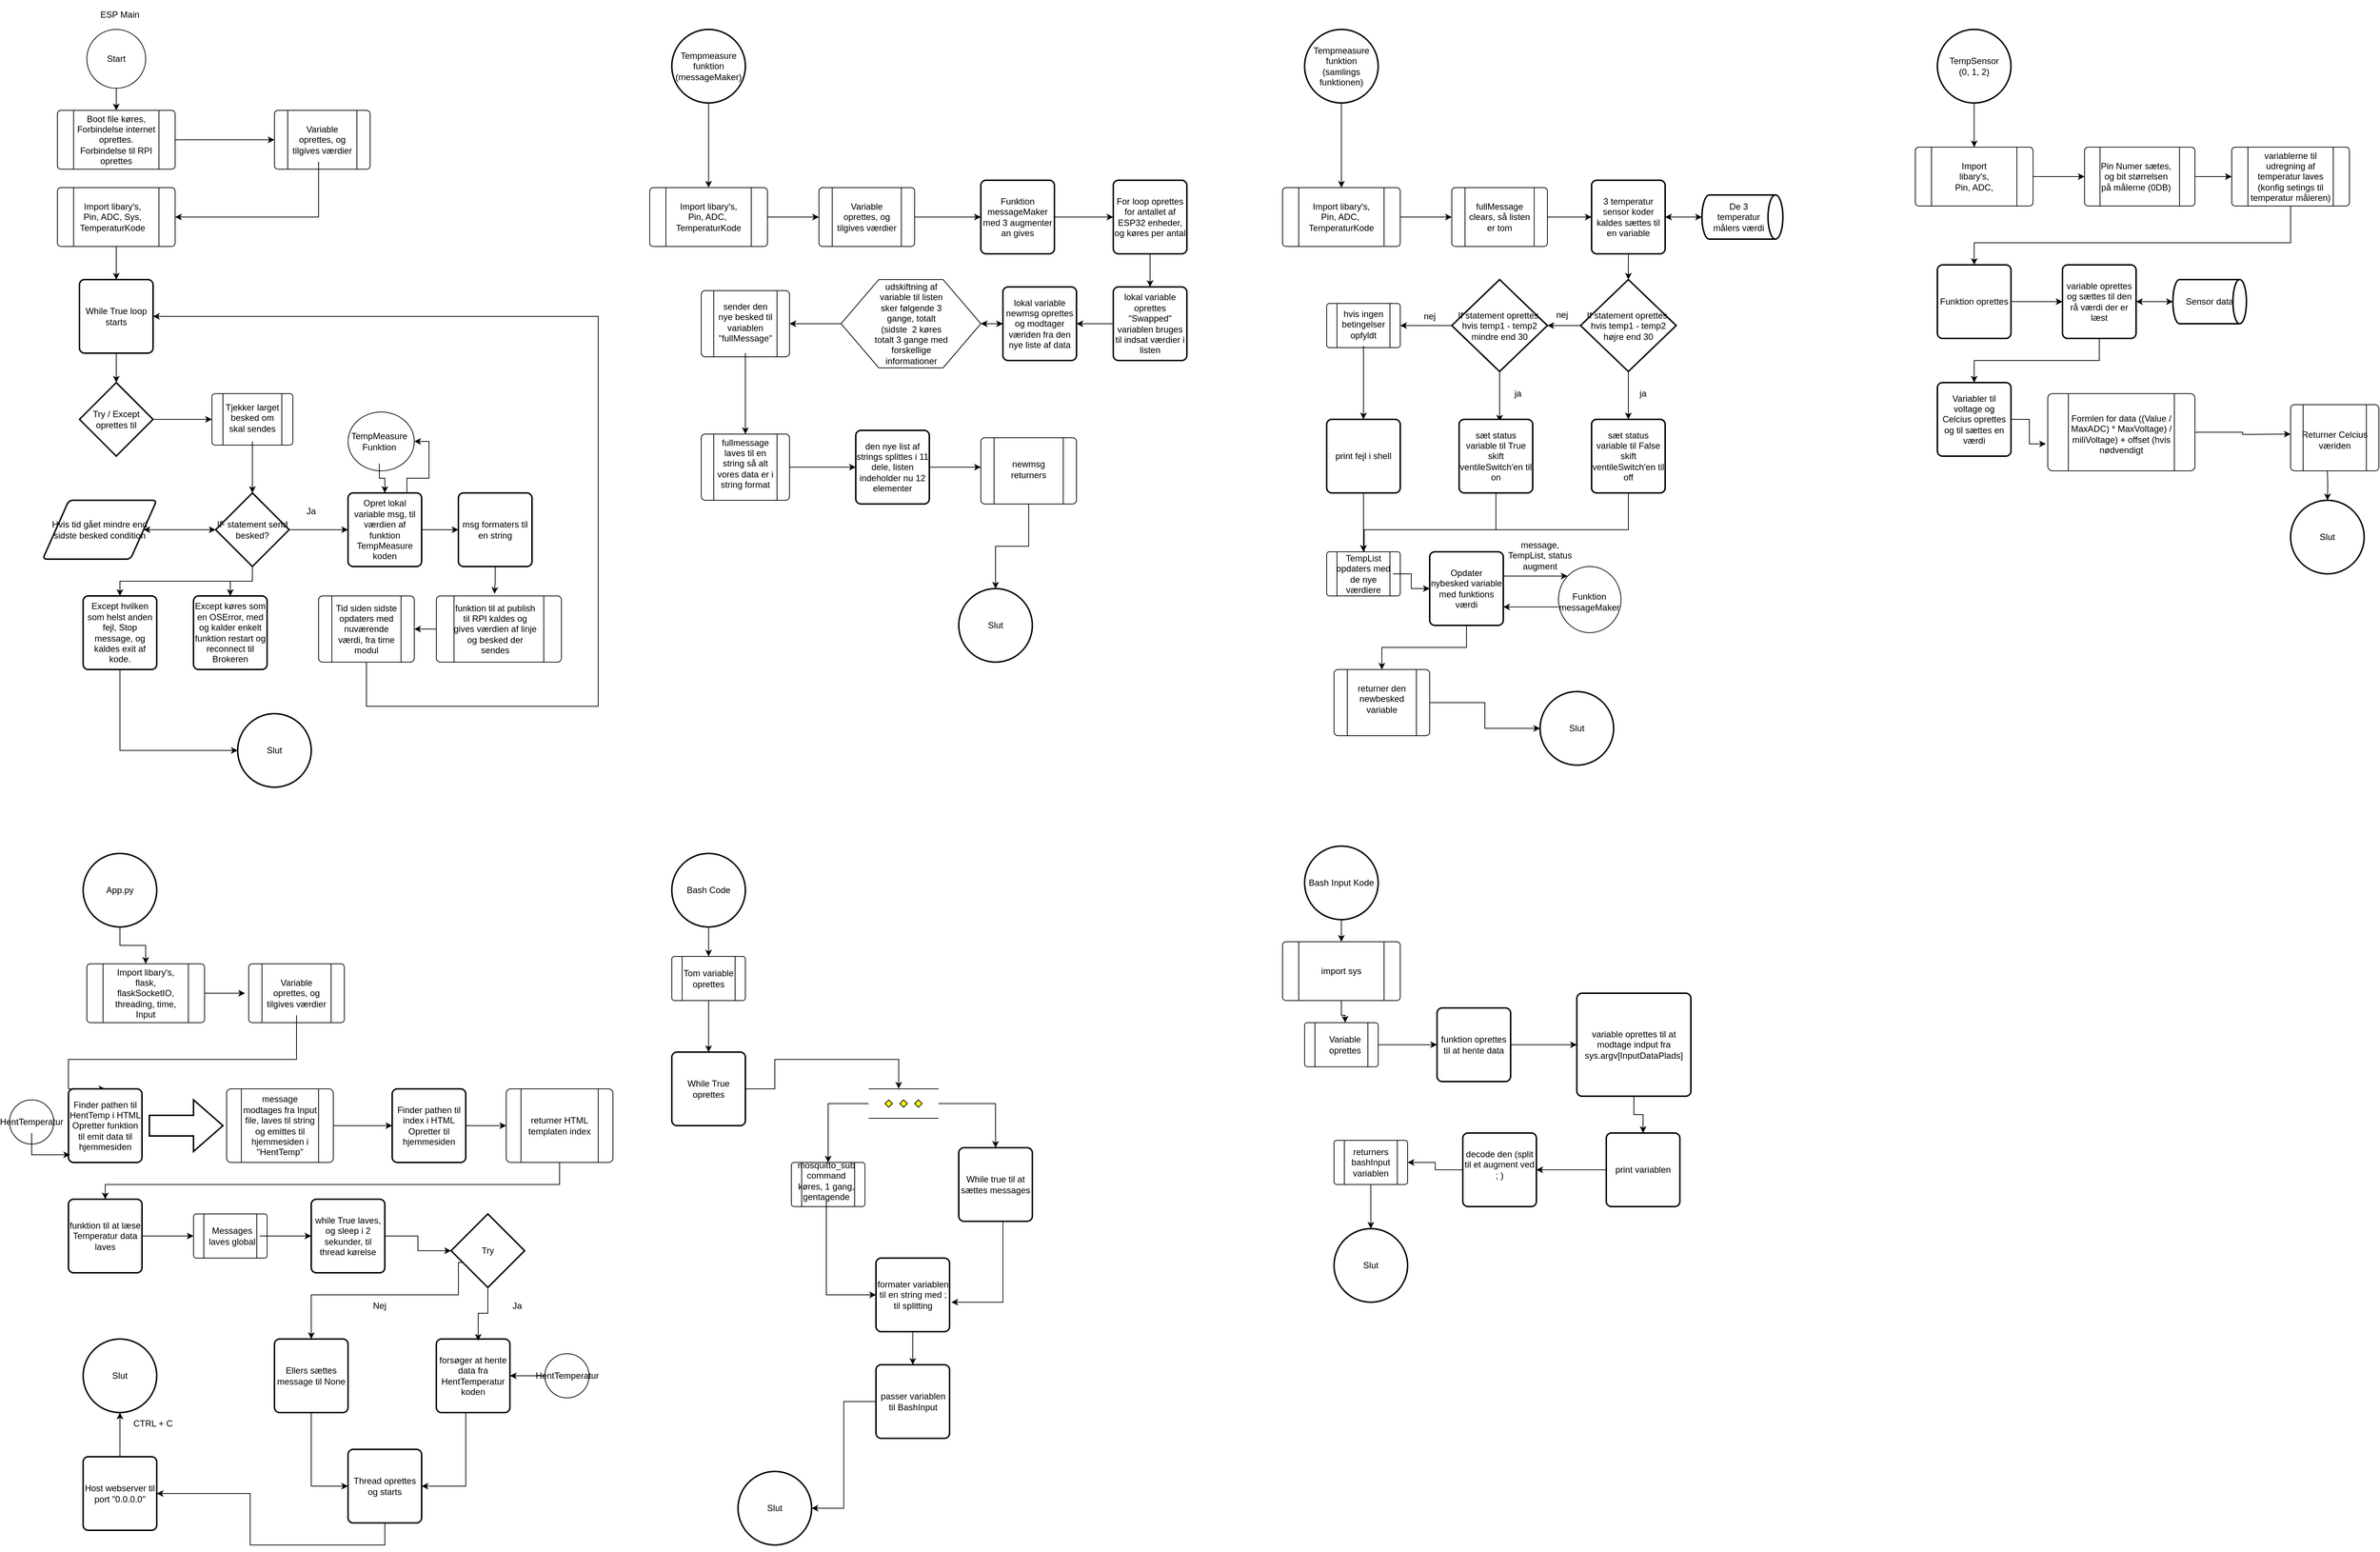 <mxfile version="21.3.7" type="device">
  <diagram name="Page-1" id="WKrAr6XFciLD3pX4lgcF">
    <mxGraphModel dx="2391" dy="1117" grid="1" gridSize="10" guides="1" tooltips="1" connect="1" arrows="1" fold="1" page="1" pageScale="1" pageWidth="850" pageHeight="1100" math="0" shadow="0">
      <root>
        <mxCell id="0" />
        <mxCell id="1" parent="0" />
        <mxCell id="lgtSEWiLRSyI6J6SHNsr-13" style="edgeStyle=orthogonalEdgeStyle;rounded=0;orthogonalLoop=1;jettySize=auto;html=1;" parent="1" source="lgtSEWiLRSyI6J6SHNsr-1" target="lgtSEWiLRSyI6J6SHNsr-12" edge="1">
          <mxGeometry relative="1" as="geometry" />
        </mxCell>
        <mxCell id="lgtSEWiLRSyI6J6SHNsr-1" value="Start" style="ellipse;whiteSpace=wrap;html=1;aspect=fixed;" parent="1" vertex="1">
          <mxGeometry x="125" y="40" width="80" height="80" as="geometry" />
        </mxCell>
        <mxCell id="lgtSEWiLRSyI6J6SHNsr-18" style="edgeStyle=orthogonalEdgeStyle;rounded=0;orthogonalLoop=1;jettySize=auto;html=1;" parent="1" source="lgtSEWiLRSyI6J6SHNsr-4" target="lgtSEWiLRSyI6J6SHNsr-17" edge="1">
          <mxGeometry relative="1" as="geometry" />
        </mxCell>
        <mxCell id="lgtSEWiLRSyI6J6SHNsr-4" value="While True loop starts" style="rounded=1;whiteSpace=wrap;html=1;absoluteArcSize=1;arcSize=14;strokeWidth=2;" parent="1" vertex="1">
          <mxGeometry x="115" y="380" width="100" height="100" as="geometry" />
        </mxCell>
        <mxCell id="lgtSEWiLRSyI6J6SHNsr-11" style="edgeStyle=orthogonalEdgeStyle;rounded=0;orthogonalLoop=1;jettySize=auto;html=1;exitX=0.5;exitY=1;exitDx=0;exitDy=0;entryX=0.5;entryY=0;entryDx=0;entryDy=0;" parent="1" source="lgtSEWiLRSyI6J6SHNsr-5" target="lgtSEWiLRSyI6J6SHNsr-4" edge="1">
          <mxGeometry relative="1" as="geometry" />
        </mxCell>
        <mxCell id="lgtSEWiLRSyI6J6SHNsr-5" value="" style="verticalLabelPosition=bottom;verticalAlign=top;html=1;shape=process;whiteSpace=wrap;rounded=1;size=0.14;arcSize=6;" parent="1" vertex="1">
          <mxGeometry x="85" y="255" width="160" height="80" as="geometry" />
        </mxCell>
        <mxCell id="lgtSEWiLRSyI6J6SHNsr-9" value="ESP Main" style="text;html=1;strokeColor=none;fillColor=none;align=center;verticalAlign=middle;whiteSpace=wrap;rounded=0;" parent="1" vertex="1">
          <mxGeometry x="135" width="70" height="40" as="geometry" />
        </mxCell>
        <mxCell id="lgtSEWiLRSyI6J6SHNsr-6" value="Import libary&#39;s, Pin, ADC, Sys, TemperaturKode" style="text;html=1;strokeColor=none;fillColor=none;align=center;verticalAlign=middle;whiteSpace=wrap;rounded=0;" parent="1" vertex="1">
          <mxGeometry x="130" y="280" width="60" height="30" as="geometry" />
        </mxCell>
        <mxCell id="lgtSEWiLRSyI6J6SHNsr-65" style="edgeStyle=orthogonalEdgeStyle;rounded=0;orthogonalLoop=1;jettySize=auto;html=1;entryX=0;entryY=0.5;entryDx=0;entryDy=0;" parent="1" source="lgtSEWiLRSyI6J6SHNsr-12" target="lgtSEWiLRSyI6J6SHNsr-63" edge="1">
          <mxGeometry relative="1" as="geometry" />
        </mxCell>
        <mxCell id="lgtSEWiLRSyI6J6SHNsr-12" value="" style="verticalLabelPosition=bottom;verticalAlign=top;html=1;shape=process;whiteSpace=wrap;rounded=1;size=0.14;arcSize=6;" parent="1" vertex="1">
          <mxGeometry x="85" y="150" width="160" height="80" as="geometry" />
        </mxCell>
        <mxCell id="lgtSEWiLRSyI6J6SHNsr-15" value="&lt;div&gt;Boot file køres, Forbindelse internet oprettes.&lt;/div&gt;&lt;div&gt;Forbindelse til RPI oprettes&lt;br&gt;&lt;/div&gt;" style="text;html=1;strokeColor=none;fillColor=none;align=center;verticalAlign=middle;whiteSpace=wrap;rounded=0;" parent="1" vertex="1">
          <mxGeometry x="110" y="150" width="110" height="80" as="geometry" />
        </mxCell>
        <mxCell id="lgtSEWiLRSyI6J6SHNsr-21" style="edgeStyle=orthogonalEdgeStyle;rounded=0;orthogonalLoop=1;jettySize=auto;html=1;entryX=0;entryY=0.5;entryDx=0;entryDy=0;" parent="1" source="lgtSEWiLRSyI6J6SHNsr-17" target="lgtSEWiLRSyI6J6SHNsr-19" edge="1">
          <mxGeometry relative="1" as="geometry" />
        </mxCell>
        <mxCell id="lgtSEWiLRSyI6J6SHNsr-17" value="Try / Except oprettes til" style="strokeWidth=2;html=1;shape=mxgraph.flowchart.decision;whiteSpace=wrap;" parent="1" vertex="1">
          <mxGeometry x="115" y="520" width="100" height="100" as="geometry" />
        </mxCell>
        <mxCell id="lgtSEWiLRSyI6J6SHNsr-19" value="" style="verticalLabelPosition=bottom;verticalAlign=top;html=1;shape=process;whiteSpace=wrap;rounded=1;size=0.14;arcSize=6;" parent="1" vertex="1">
          <mxGeometry x="295" y="535" width="110" height="70" as="geometry" />
        </mxCell>
        <mxCell id="lgtSEWiLRSyI6J6SHNsr-26" style="edgeStyle=orthogonalEdgeStyle;rounded=0;orthogonalLoop=1;jettySize=auto;html=1;entryX=0.5;entryY=0;entryDx=0;entryDy=0;entryPerimeter=0;" parent="1" source="lgtSEWiLRSyI6J6SHNsr-22" target="lgtSEWiLRSyI6J6SHNsr-25" edge="1">
          <mxGeometry relative="1" as="geometry" />
        </mxCell>
        <mxCell id="lgtSEWiLRSyI6J6SHNsr-22" value="&lt;div&gt;Tjekker larget besked om skal sendes&lt;/div&gt;&lt;div&gt;&lt;br&gt;&lt;/div&gt;" style="text;html=1;strokeColor=none;fillColor=none;align=center;verticalAlign=middle;whiteSpace=wrap;rounded=0;" parent="1" vertex="1">
          <mxGeometry x="310" y="550" width="80" height="50" as="geometry" />
        </mxCell>
        <mxCell id="lgtSEWiLRSyI6J6SHNsr-28" style="edgeStyle=orthogonalEdgeStyle;rounded=0;orthogonalLoop=1;jettySize=auto;html=1;entryX=0;entryY=0.5;entryDx=0;entryDy=0;" parent="1" source="lgtSEWiLRSyI6J6SHNsr-25" target="lgtSEWiLRSyI6J6SHNsr-27" edge="1">
          <mxGeometry relative="1" as="geometry" />
        </mxCell>
        <mxCell id="lgtSEWiLRSyI6J6SHNsr-30" style="edgeStyle=orthogonalEdgeStyle;rounded=0;orthogonalLoop=1;jettySize=auto;html=1;entryX=1;entryY=0.5;entryDx=0;entryDy=0;" parent="1" source="lgtSEWiLRSyI6J6SHNsr-25" target="lgtSEWiLRSyI6J6SHNsr-27" edge="1">
          <mxGeometry relative="1" as="geometry" />
        </mxCell>
        <mxCell id="lgtSEWiLRSyI6J6SHNsr-32" style="edgeStyle=orthogonalEdgeStyle;rounded=0;orthogonalLoop=1;jettySize=auto;html=1;entryX=0;entryY=0.5;entryDx=0;entryDy=0;" parent="1" source="lgtSEWiLRSyI6J6SHNsr-25" target="lgtSEWiLRSyI6J6SHNsr-31" edge="1">
          <mxGeometry relative="1" as="geometry" />
        </mxCell>
        <mxCell id="lgtSEWiLRSyI6J6SHNsr-44" style="edgeStyle=orthogonalEdgeStyle;rounded=0;orthogonalLoop=1;jettySize=auto;html=1;entryX=0.5;entryY=0;entryDx=0;entryDy=0;" parent="1" source="lgtSEWiLRSyI6J6SHNsr-25" target="lgtSEWiLRSyI6J6SHNsr-42" edge="1">
          <mxGeometry relative="1" as="geometry" />
        </mxCell>
        <mxCell id="lgtSEWiLRSyI6J6SHNsr-46" style="edgeStyle=orthogonalEdgeStyle;rounded=0;orthogonalLoop=1;jettySize=auto;html=1;entryX=0.5;entryY=0;entryDx=0;entryDy=0;" parent="1" source="lgtSEWiLRSyI6J6SHNsr-25" target="lgtSEWiLRSyI6J6SHNsr-45" edge="1">
          <mxGeometry relative="1" as="geometry">
            <Array as="points">
              <mxPoint x="350" y="790" />
              <mxPoint x="170" y="790" />
            </Array>
          </mxGeometry>
        </mxCell>
        <mxCell id="lgtSEWiLRSyI6J6SHNsr-25" value="IF statement send besked?" style="strokeWidth=2;html=1;shape=mxgraph.flowchart.decision;whiteSpace=wrap;" parent="1" vertex="1">
          <mxGeometry x="300" y="670" width="100" height="100" as="geometry" />
        </mxCell>
        <mxCell id="lgtSEWiLRSyI6J6SHNsr-29" style="edgeStyle=orthogonalEdgeStyle;rounded=0;orthogonalLoop=1;jettySize=auto;html=1;entryX=0;entryY=0.5;entryDx=0;entryDy=0;entryPerimeter=0;" parent="1" source="lgtSEWiLRSyI6J6SHNsr-27" target="lgtSEWiLRSyI6J6SHNsr-25" edge="1">
          <mxGeometry relative="1" as="geometry" />
        </mxCell>
        <mxCell id="lgtSEWiLRSyI6J6SHNsr-27" value="Hvis tid gået mindre end sidste besked condition" style="shape=parallelogram;html=1;strokeWidth=2;perimeter=parallelogramPerimeter;whiteSpace=wrap;rounded=1;arcSize=12;size=0.23;" parent="1" vertex="1">
          <mxGeometry x="65" y="680" width="155" height="80" as="geometry" />
        </mxCell>
        <mxCell id="lgtSEWiLRSyI6J6SHNsr-35" style="edgeStyle=orthogonalEdgeStyle;rounded=0;orthogonalLoop=1;jettySize=auto;html=1;entryX=0;entryY=0.5;entryDx=0;entryDy=0;" parent="1" source="lgtSEWiLRSyI6J6SHNsr-31" target="lgtSEWiLRSyI6J6SHNsr-34" edge="1">
          <mxGeometry relative="1" as="geometry" />
        </mxCell>
        <mxCell id="lgtSEWiLRSyI6J6SHNsr-193" style="edgeStyle=orthogonalEdgeStyle;rounded=0;orthogonalLoop=1;jettySize=auto;html=1;entryX=1;entryY=0.5;entryDx=0;entryDy=0;" parent="1" source="lgtSEWiLRSyI6J6SHNsr-31" target="lgtSEWiLRSyI6J6SHNsr-190" edge="1">
          <mxGeometry relative="1" as="geometry">
            <Array as="points">
              <mxPoint x="560" y="650" />
              <mxPoint x="590" y="650" />
              <mxPoint x="590" y="600" />
            </Array>
          </mxGeometry>
        </mxCell>
        <mxCell id="lgtSEWiLRSyI6J6SHNsr-31" value="Opret lokal variable msg, til værdien af funktion TempMeasure koden" style="rounded=1;whiteSpace=wrap;html=1;absoluteArcSize=1;arcSize=14;strokeWidth=2;" parent="1" vertex="1">
          <mxGeometry x="480" y="670" width="100" height="100" as="geometry" />
        </mxCell>
        <mxCell id="lgtSEWiLRSyI6J6SHNsr-33" value="Ja" style="text;html=1;strokeColor=none;fillColor=none;align=center;verticalAlign=middle;whiteSpace=wrap;rounded=0;" parent="1" vertex="1">
          <mxGeometry x="400" y="680" width="60" height="30" as="geometry" />
        </mxCell>
        <mxCell id="lgtSEWiLRSyI6J6SHNsr-38" style="edgeStyle=orthogonalEdgeStyle;rounded=0;orthogonalLoop=1;jettySize=auto;html=1;entryX=0.465;entryY=-0.033;entryDx=0;entryDy=0;entryPerimeter=0;" parent="1" source="lgtSEWiLRSyI6J6SHNsr-34" target="lgtSEWiLRSyI6J6SHNsr-36" edge="1">
          <mxGeometry relative="1" as="geometry" />
        </mxCell>
        <mxCell id="lgtSEWiLRSyI6J6SHNsr-34" value="msg formaters til en string" style="rounded=1;whiteSpace=wrap;html=1;absoluteArcSize=1;arcSize=14;strokeWidth=2;" parent="1" vertex="1">
          <mxGeometry x="630" y="670" width="100" height="100" as="geometry" />
        </mxCell>
        <mxCell id="lgtSEWiLRSyI6J6SHNsr-40" style="edgeStyle=orthogonalEdgeStyle;rounded=0;orthogonalLoop=1;jettySize=auto;html=1;" parent="1" source="lgtSEWiLRSyI6J6SHNsr-36" target="lgtSEWiLRSyI6J6SHNsr-39" edge="1">
          <mxGeometry relative="1" as="geometry" />
        </mxCell>
        <mxCell id="lgtSEWiLRSyI6J6SHNsr-36" value="" style="verticalLabelPosition=bottom;verticalAlign=top;html=1;shape=process;whiteSpace=wrap;rounded=1;size=0.14;arcSize=6;" parent="1" vertex="1">
          <mxGeometry x="600" y="810" width="170" height="90" as="geometry" />
        </mxCell>
        <mxCell id="lgtSEWiLRSyI6J6SHNsr-37" value="funktion til at publish til RPI kaldes og gives værdien af linje og besked der sendes" style="text;html=1;strokeColor=none;fillColor=none;align=center;verticalAlign=middle;whiteSpace=wrap;rounded=0;" parent="1" vertex="1">
          <mxGeometry x="620" y="820" width="120" height="70" as="geometry" />
        </mxCell>
        <mxCell id="lgtSEWiLRSyI6J6SHNsr-51" style="edgeStyle=orthogonalEdgeStyle;rounded=0;orthogonalLoop=1;jettySize=auto;html=1;entryX=1;entryY=0.5;entryDx=0;entryDy=0;" parent="1" source="lgtSEWiLRSyI6J6SHNsr-39" target="lgtSEWiLRSyI6J6SHNsr-4" edge="1">
          <mxGeometry relative="1" as="geometry">
            <Array as="points">
              <mxPoint x="505" y="960" />
              <mxPoint x="820" y="960" />
              <mxPoint x="820" y="430" />
            </Array>
          </mxGeometry>
        </mxCell>
        <mxCell id="lgtSEWiLRSyI6J6SHNsr-39" value="" style="verticalLabelPosition=bottom;verticalAlign=top;html=1;shape=process;whiteSpace=wrap;rounded=1;size=0.14;arcSize=6;" parent="1" vertex="1">
          <mxGeometry x="440" y="810" width="130" height="90" as="geometry" />
        </mxCell>
        <mxCell id="lgtSEWiLRSyI6J6SHNsr-41" value="Tid siden sidste opdaters med nuværende værdi, fra time modul" style="text;html=1;strokeColor=none;fillColor=none;align=center;verticalAlign=middle;whiteSpace=wrap;rounded=0;" parent="1" vertex="1">
          <mxGeometry x="460" y="820" width="90" height="70" as="geometry" />
        </mxCell>
        <mxCell id="lgtSEWiLRSyI6J6SHNsr-42" value="Except køres som en OSError, med og kalder enkelt funktion restart og reconnect til Brokeren" style="rounded=1;whiteSpace=wrap;html=1;absoluteArcSize=1;arcSize=14;strokeWidth=2;" parent="1" vertex="1">
          <mxGeometry x="270" y="810" width="100" height="100" as="geometry" />
        </mxCell>
        <mxCell id="lgtSEWiLRSyI6J6SHNsr-50" style="edgeStyle=orthogonalEdgeStyle;rounded=0;orthogonalLoop=1;jettySize=auto;html=1;entryX=0;entryY=0.5;entryDx=0;entryDy=0;entryPerimeter=0;" parent="1" source="lgtSEWiLRSyI6J6SHNsr-45" target="lgtSEWiLRSyI6J6SHNsr-48" edge="1">
          <mxGeometry relative="1" as="geometry">
            <Array as="points">
              <mxPoint x="170" y="1020" />
            </Array>
          </mxGeometry>
        </mxCell>
        <mxCell id="lgtSEWiLRSyI6J6SHNsr-45" value="Except hvilken som helst anden fejl, Stop message, og kaldes exit af kode." style="rounded=1;whiteSpace=wrap;html=1;absoluteArcSize=1;arcSize=14;strokeWidth=2;" parent="1" vertex="1">
          <mxGeometry x="120" y="810" width="100" height="100" as="geometry" />
        </mxCell>
        <mxCell id="lgtSEWiLRSyI6J6SHNsr-48" value="Slut" style="strokeWidth=2;html=1;shape=mxgraph.flowchart.start_2;whiteSpace=wrap;" parent="1" vertex="1">
          <mxGeometry x="330" y="970" width="100" height="100" as="geometry" />
        </mxCell>
        <mxCell id="lgtSEWiLRSyI6J6SHNsr-58" style="edgeStyle=orthogonalEdgeStyle;rounded=0;orthogonalLoop=1;jettySize=auto;html=1;entryX=0.5;entryY=0;entryDx=0;entryDy=0;" parent="1" source="lgtSEWiLRSyI6J6SHNsr-53" target="lgtSEWiLRSyI6J6SHNsr-55" edge="1">
          <mxGeometry relative="1" as="geometry" />
        </mxCell>
        <mxCell id="lgtSEWiLRSyI6J6SHNsr-53" value="Tempmeasure funktion&lt;br&gt;(messageMaker)" style="strokeWidth=2;html=1;shape=mxgraph.flowchart.start_2;whiteSpace=wrap;" parent="1" vertex="1">
          <mxGeometry x="920" y="40" width="100" height="100" as="geometry" />
        </mxCell>
        <mxCell id="lgtSEWiLRSyI6J6SHNsr-67" style="edgeStyle=orthogonalEdgeStyle;rounded=0;orthogonalLoop=1;jettySize=auto;html=1;entryX=0;entryY=0.5;entryDx=0;entryDy=0;" parent="1" source="lgtSEWiLRSyI6J6SHNsr-55" target="lgtSEWiLRSyI6J6SHNsr-59" edge="1">
          <mxGeometry relative="1" as="geometry" />
        </mxCell>
        <mxCell id="lgtSEWiLRSyI6J6SHNsr-55" value="" style="verticalLabelPosition=bottom;verticalAlign=top;html=1;shape=process;whiteSpace=wrap;rounded=1;size=0.14;arcSize=6;" parent="1" vertex="1">
          <mxGeometry x="890" y="255" width="160" height="80" as="geometry" />
        </mxCell>
        <mxCell id="lgtSEWiLRSyI6J6SHNsr-56" value="Import libary&#39;s, Pin, ADC,&amp;nbsp; TemperaturKode" style="text;html=1;strokeColor=none;fillColor=none;align=center;verticalAlign=middle;whiteSpace=wrap;rounded=0;" parent="1" vertex="1">
          <mxGeometry x="940" y="280" width="60" height="30" as="geometry" />
        </mxCell>
        <mxCell id="lgtSEWiLRSyI6J6SHNsr-69" style="edgeStyle=orthogonalEdgeStyle;rounded=0;orthogonalLoop=1;jettySize=auto;html=1;entryX=0;entryY=0.5;entryDx=0;entryDy=0;" parent="1" source="lgtSEWiLRSyI6J6SHNsr-59" target="lgtSEWiLRSyI6J6SHNsr-68" edge="1">
          <mxGeometry relative="1" as="geometry" />
        </mxCell>
        <mxCell id="lgtSEWiLRSyI6J6SHNsr-59" value="" style="verticalLabelPosition=bottom;verticalAlign=top;html=1;shape=process;whiteSpace=wrap;rounded=1;size=0.14;arcSize=6;" parent="1" vertex="1">
          <mxGeometry x="1120" y="255" width="130" height="80" as="geometry" />
        </mxCell>
        <mxCell id="lgtSEWiLRSyI6J6SHNsr-60" value="Variable oprettes, og tilgives værdier" style="text;html=1;strokeColor=none;fillColor=none;align=center;verticalAlign=middle;whiteSpace=wrap;rounded=0;" parent="1" vertex="1">
          <mxGeometry x="1140" y="265" width="90" height="60" as="geometry" />
        </mxCell>
        <mxCell id="lgtSEWiLRSyI6J6SHNsr-63" value="" style="verticalLabelPosition=bottom;verticalAlign=top;html=1;shape=process;whiteSpace=wrap;rounded=1;size=0.14;arcSize=6;" parent="1" vertex="1">
          <mxGeometry x="380" y="150" width="130" height="80" as="geometry" />
        </mxCell>
        <mxCell id="lgtSEWiLRSyI6J6SHNsr-66" style="edgeStyle=orthogonalEdgeStyle;rounded=0;orthogonalLoop=1;jettySize=auto;html=1;entryX=1;entryY=0.5;entryDx=0;entryDy=0;" parent="1" source="lgtSEWiLRSyI6J6SHNsr-64" target="lgtSEWiLRSyI6J6SHNsr-5" edge="1">
          <mxGeometry relative="1" as="geometry">
            <Array as="points">
              <mxPoint x="440" y="295" />
            </Array>
          </mxGeometry>
        </mxCell>
        <mxCell id="lgtSEWiLRSyI6J6SHNsr-64" value="Variable oprettes, og tilgives værdier" style="text;html=1;strokeColor=none;fillColor=none;align=center;verticalAlign=middle;whiteSpace=wrap;rounded=0;" parent="1" vertex="1">
          <mxGeometry x="400" y="160" width="90" height="60" as="geometry" />
        </mxCell>
        <mxCell id="lgtSEWiLRSyI6J6SHNsr-71" style="edgeStyle=orthogonalEdgeStyle;rounded=0;orthogonalLoop=1;jettySize=auto;html=1;entryX=0;entryY=0.5;entryDx=0;entryDy=0;" parent="1" source="lgtSEWiLRSyI6J6SHNsr-68" target="lgtSEWiLRSyI6J6SHNsr-70" edge="1">
          <mxGeometry relative="1" as="geometry" />
        </mxCell>
        <mxCell id="lgtSEWiLRSyI6J6SHNsr-68" value="Funktion messageMaker med 3 augmenter an gives " style="rounded=1;whiteSpace=wrap;html=1;absoluteArcSize=1;arcSize=14;strokeWidth=2;" parent="1" vertex="1">
          <mxGeometry x="1340" y="245" width="100" height="100" as="geometry" />
        </mxCell>
        <mxCell id="lgtSEWiLRSyI6J6SHNsr-73" style="edgeStyle=orthogonalEdgeStyle;rounded=0;orthogonalLoop=1;jettySize=auto;html=1;entryX=0.5;entryY=0;entryDx=0;entryDy=0;" parent="1" source="lgtSEWiLRSyI6J6SHNsr-70" target="lgtSEWiLRSyI6J6SHNsr-72" edge="1">
          <mxGeometry relative="1" as="geometry" />
        </mxCell>
        <mxCell id="lgtSEWiLRSyI6J6SHNsr-70" value="For loop oprettes for antallet af ESP32 enheder, og køres per antal" style="rounded=1;whiteSpace=wrap;html=1;absoluteArcSize=1;arcSize=14;strokeWidth=2;" parent="1" vertex="1">
          <mxGeometry x="1520" y="245" width="100" height="100" as="geometry" />
        </mxCell>
        <mxCell id="lgtSEWiLRSyI6J6SHNsr-76" style="edgeStyle=orthogonalEdgeStyle;rounded=0;orthogonalLoop=1;jettySize=auto;html=1;" parent="1" source="lgtSEWiLRSyI6J6SHNsr-72" target="lgtSEWiLRSyI6J6SHNsr-74" edge="1">
          <mxGeometry relative="1" as="geometry" />
        </mxCell>
        <mxCell id="lgtSEWiLRSyI6J6SHNsr-72" value="lokal variable oprettes &quot;Swapped&quot; variablen bruges til indsat værdier i listen" style="rounded=1;whiteSpace=wrap;html=1;absoluteArcSize=1;arcSize=14;strokeWidth=2;" parent="1" vertex="1">
          <mxGeometry x="1520" y="390" width="100" height="100" as="geometry" />
        </mxCell>
        <mxCell id="lgtSEWiLRSyI6J6SHNsr-78" style="edgeStyle=orthogonalEdgeStyle;rounded=0;orthogonalLoop=1;jettySize=auto;html=1;exitX=0;exitY=0.5;exitDx=0;exitDy=0;entryX=1;entryY=0.5;entryDx=0;entryDy=0;" parent="1" source="lgtSEWiLRSyI6J6SHNsr-74" target="lgtSEWiLRSyI6J6SHNsr-75" edge="1">
          <mxGeometry relative="1" as="geometry" />
        </mxCell>
        <mxCell id="lgtSEWiLRSyI6J6SHNsr-74" value="lokal variable newmsg oprettes og modtager væriden fra den nye liste af data" style="rounded=1;whiteSpace=wrap;html=1;absoluteArcSize=1;arcSize=14;strokeWidth=2;" parent="1" vertex="1">
          <mxGeometry x="1370" y="390" width="100" height="100" as="geometry" />
        </mxCell>
        <mxCell id="lgtSEWiLRSyI6J6SHNsr-79" style="edgeStyle=orthogonalEdgeStyle;rounded=0;orthogonalLoop=1;jettySize=auto;html=1;entryX=0;entryY=0.5;entryDx=0;entryDy=0;" parent="1" source="lgtSEWiLRSyI6J6SHNsr-75" target="lgtSEWiLRSyI6J6SHNsr-74" edge="1">
          <mxGeometry relative="1" as="geometry" />
        </mxCell>
        <mxCell id="lgtSEWiLRSyI6J6SHNsr-84" style="edgeStyle=orthogonalEdgeStyle;rounded=0;orthogonalLoop=1;jettySize=auto;html=1;entryX=1;entryY=0.5;entryDx=0;entryDy=0;" parent="1" source="lgtSEWiLRSyI6J6SHNsr-75" target="lgtSEWiLRSyI6J6SHNsr-80" edge="1">
          <mxGeometry relative="1" as="geometry" />
        </mxCell>
        <mxCell id="lgtSEWiLRSyI6J6SHNsr-75" value="" style="verticalLabelPosition=bottom;verticalAlign=top;html=1;shape=hexagon;perimeter=hexagonPerimeter2;arcSize=6;size=0.27;" parent="1" vertex="1">
          <mxGeometry x="1150" y="380" width="190" height="120" as="geometry" />
        </mxCell>
        <mxCell id="lgtSEWiLRSyI6J6SHNsr-77" value="udskiftning af variable til listen sker følgende 3 gange, totalt (sidste&amp;nbsp; 2 køres totalt 3 gange med forskellige informationer" style="text;html=1;strokeColor=none;fillColor=none;align=center;verticalAlign=middle;whiteSpace=wrap;rounded=0;" parent="1" vertex="1">
          <mxGeometry x="1192.5" y="395" width="105" height="90" as="geometry" />
        </mxCell>
        <mxCell id="lgtSEWiLRSyI6J6SHNsr-80" value="" style="verticalLabelPosition=bottom;verticalAlign=top;html=1;shape=process;whiteSpace=wrap;rounded=1;size=0.14;arcSize=6;" parent="1" vertex="1">
          <mxGeometry x="960" y="395" width="120" height="90" as="geometry" />
        </mxCell>
        <mxCell id="lgtSEWiLRSyI6J6SHNsr-87" style="edgeStyle=orthogonalEdgeStyle;rounded=0;orthogonalLoop=1;jettySize=auto;html=1;" parent="1" source="lgtSEWiLRSyI6J6SHNsr-82" target="lgtSEWiLRSyI6J6SHNsr-86" edge="1">
          <mxGeometry relative="1" as="geometry" />
        </mxCell>
        <mxCell id="lgtSEWiLRSyI6J6SHNsr-82" value="sender den nye besked til variablen &quot;fullMessage&quot;" style="text;html=1;strokeColor=none;fillColor=none;align=center;verticalAlign=middle;whiteSpace=wrap;rounded=0;" parent="1" vertex="1">
          <mxGeometry x="980" y="395" width="80" height="85" as="geometry" />
        </mxCell>
        <mxCell id="lgtSEWiLRSyI6J6SHNsr-90" value="" style="edgeStyle=orthogonalEdgeStyle;rounded=0;orthogonalLoop=1;jettySize=auto;html=1;" parent="1" source="lgtSEWiLRSyI6J6SHNsr-85" target="lgtSEWiLRSyI6J6SHNsr-89" edge="1">
          <mxGeometry relative="1" as="geometry">
            <Array as="points">
              <mxPoint x="1170" y="635" />
              <mxPoint x="1170" y="635" />
            </Array>
          </mxGeometry>
        </mxCell>
        <mxCell id="lgtSEWiLRSyI6J6SHNsr-85" value="" style="verticalLabelPosition=bottom;verticalAlign=top;html=1;shape=process;whiteSpace=wrap;rounded=1;size=0.14;arcSize=6;" parent="1" vertex="1">
          <mxGeometry x="960" y="590" width="120" height="90" as="geometry" />
        </mxCell>
        <mxCell id="lgtSEWiLRSyI6J6SHNsr-86" value="fullmessage laves til en string så alt vores data er i string format" style="text;html=1;strokeColor=none;fillColor=none;align=center;verticalAlign=middle;whiteSpace=wrap;rounded=0;" parent="1" vertex="1">
          <mxGeometry x="980" y="590" width="80" height="80" as="geometry" />
        </mxCell>
        <mxCell id="lgtSEWiLRSyI6J6SHNsr-92" style="edgeStyle=orthogonalEdgeStyle;rounded=0;orthogonalLoop=1;jettySize=auto;html=1;entryX=0;entryY=0.5;entryDx=0;entryDy=0;" parent="1" source="lgtSEWiLRSyI6J6SHNsr-89" edge="1">
          <mxGeometry relative="1" as="geometry">
            <mxPoint x="1340.0" y="635" as="targetPoint" />
          </mxGeometry>
        </mxCell>
        <mxCell id="lgtSEWiLRSyI6J6SHNsr-89" value="den nye list af strings splittes i 11 dele, listen indeholder nu 12 elementer" style="rounded=1;whiteSpace=wrap;html=1;absoluteArcSize=1;arcSize=14;strokeWidth=2;" parent="1" vertex="1">
          <mxGeometry x="1170" y="585" width="100" height="100" as="geometry" />
        </mxCell>
        <mxCell id="lgtSEWiLRSyI6J6SHNsr-99" style="edgeStyle=orthogonalEdgeStyle;rounded=0;orthogonalLoop=1;jettySize=auto;html=1;" parent="1" source="lgtSEWiLRSyI6J6SHNsr-93" target="lgtSEWiLRSyI6J6SHNsr-95" edge="1">
          <mxGeometry relative="1" as="geometry" />
        </mxCell>
        <mxCell id="lgtSEWiLRSyI6J6SHNsr-93" value="Tempmeasure funktion&lt;br&gt;(samlings funktionen)" style="strokeWidth=2;html=1;shape=mxgraph.flowchart.start_2;whiteSpace=wrap;" parent="1" vertex="1">
          <mxGeometry x="1780" y="40" width="100" height="100" as="geometry" />
        </mxCell>
        <mxCell id="lgtSEWiLRSyI6J6SHNsr-94" style="edgeStyle=orthogonalEdgeStyle;rounded=0;orthogonalLoop=1;jettySize=auto;html=1;entryX=0;entryY=0.5;entryDx=0;entryDy=0;" parent="1" source="lgtSEWiLRSyI6J6SHNsr-95" target="lgtSEWiLRSyI6J6SHNsr-97" edge="1">
          <mxGeometry relative="1" as="geometry" />
        </mxCell>
        <mxCell id="lgtSEWiLRSyI6J6SHNsr-95" value="" style="verticalLabelPosition=bottom;verticalAlign=top;html=1;shape=process;whiteSpace=wrap;rounded=1;size=0.14;arcSize=6;" parent="1" vertex="1">
          <mxGeometry x="1750" y="255" width="160" height="80" as="geometry" />
        </mxCell>
        <mxCell id="lgtSEWiLRSyI6J6SHNsr-96" value="Import libary&#39;s, Pin, ADC,&amp;nbsp; TemperaturKode" style="text;html=1;strokeColor=none;fillColor=none;align=center;verticalAlign=middle;whiteSpace=wrap;rounded=0;" parent="1" vertex="1">
          <mxGeometry x="1800" y="280" width="60" height="30" as="geometry" />
        </mxCell>
        <mxCell id="lgtSEWiLRSyI6J6SHNsr-102" style="edgeStyle=orthogonalEdgeStyle;rounded=0;orthogonalLoop=1;jettySize=auto;html=1;exitX=1;exitY=0.5;exitDx=0;exitDy=0;entryX=0;entryY=0.5;entryDx=0;entryDy=0;" parent="1" source="lgtSEWiLRSyI6J6SHNsr-97" target="lgtSEWiLRSyI6J6SHNsr-100" edge="1">
          <mxGeometry relative="1" as="geometry" />
        </mxCell>
        <mxCell id="lgtSEWiLRSyI6J6SHNsr-97" value="" style="verticalLabelPosition=bottom;verticalAlign=top;html=1;shape=process;whiteSpace=wrap;rounded=1;size=0.14;arcSize=6;" parent="1" vertex="1">
          <mxGeometry x="1980" y="255" width="130" height="80" as="geometry" />
        </mxCell>
        <mxCell id="lgtSEWiLRSyI6J6SHNsr-98" value="fullMessage clears, så listen er tom" style="text;html=1;strokeColor=none;fillColor=none;align=center;verticalAlign=middle;whiteSpace=wrap;rounded=0;" parent="1" vertex="1">
          <mxGeometry x="2000" y="265" width="90" height="60" as="geometry" />
        </mxCell>
        <mxCell id="lgtSEWiLRSyI6J6SHNsr-103" style="edgeStyle=orthogonalEdgeStyle;rounded=0;orthogonalLoop=1;jettySize=auto;html=1;entryX=0;entryY=0.5;entryDx=0;entryDy=0;entryPerimeter=0;" parent="1" source="lgtSEWiLRSyI6J6SHNsr-100" target="lgtSEWiLRSyI6J6SHNsr-101" edge="1">
          <mxGeometry relative="1" as="geometry" />
        </mxCell>
        <mxCell id="lgtSEWiLRSyI6J6SHNsr-108" style="edgeStyle=orthogonalEdgeStyle;rounded=0;orthogonalLoop=1;jettySize=auto;html=1;entryX=0.5;entryY=0;entryDx=0;entryDy=0;entryPerimeter=0;" parent="1" source="lgtSEWiLRSyI6J6SHNsr-100" target="lgtSEWiLRSyI6J6SHNsr-107" edge="1">
          <mxGeometry relative="1" as="geometry" />
        </mxCell>
        <mxCell id="lgtSEWiLRSyI6J6SHNsr-100" value="3 temperatur sensor koder kaldes sættes til en variable" style="rounded=1;whiteSpace=wrap;html=1;absoluteArcSize=1;arcSize=14;strokeWidth=2;" parent="1" vertex="1">
          <mxGeometry x="2170" y="245" width="100" height="100" as="geometry" />
        </mxCell>
        <mxCell id="lgtSEWiLRSyI6J6SHNsr-106" style="edgeStyle=orthogonalEdgeStyle;rounded=0;orthogonalLoop=1;jettySize=auto;html=1;entryX=1;entryY=0.5;entryDx=0;entryDy=0;" parent="1" source="lgtSEWiLRSyI6J6SHNsr-101" target="lgtSEWiLRSyI6J6SHNsr-100" edge="1">
          <mxGeometry relative="1" as="geometry" />
        </mxCell>
        <mxCell id="lgtSEWiLRSyI6J6SHNsr-101" value="" style="strokeWidth=2;html=1;shape=mxgraph.flowchart.direct_data;whiteSpace=wrap;" parent="1" vertex="1">
          <mxGeometry x="2320" y="265" width="110" height="60" as="geometry" />
        </mxCell>
        <mxCell id="lgtSEWiLRSyI6J6SHNsr-104" value="De 3 temperatur målers værdi" style="text;html=1;strokeColor=none;fillColor=none;align=center;verticalAlign=middle;whiteSpace=wrap;rounded=0;" parent="1" vertex="1">
          <mxGeometry x="2330" y="270" width="80" height="50" as="geometry" />
        </mxCell>
        <mxCell id="lgtSEWiLRSyI6J6SHNsr-114" style="edgeStyle=orthogonalEdgeStyle;rounded=0;orthogonalLoop=1;jettySize=auto;html=1;" parent="1" source="lgtSEWiLRSyI6J6SHNsr-107" target="lgtSEWiLRSyI6J6SHNsr-110" edge="1">
          <mxGeometry relative="1" as="geometry" />
        </mxCell>
        <mxCell id="lgtSEWiLRSyI6J6SHNsr-117" style="edgeStyle=orthogonalEdgeStyle;rounded=0;orthogonalLoop=1;jettySize=auto;html=1;entryX=0.5;entryY=0;entryDx=0;entryDy=0;" parent="1" source="lgtSEWiLRSyI6J6SHNsr-107" target="lgtSEWiLRSyI6J6SHNsr-116" edge="1">
          <mxGeometry relative="1" as="geometry" />
        </mxCell>
        <mxCell id="lgtSEWiLRSyI6J6SHNsr-107" value="If statement oprettes, hvis temp1 - temp2 højre end 30" style="strokeWidth=2;html=1;shape=mxgraph.flowchart.decision;whiteSpace=wrap;" parent="1" vertex="1">
          <mxGeometry x="2155" y="380" width="130" height="125" as="geometry" />
        </mxCell>
        <mxCell id="lgtSEWiLRSyI6J6SHNsr-115" style="edgeStyle=orthogonalEdgeStyle;rounded=0;orthogonalLoop=1;jettySize=auto;html=1;entryX=1;entryY=0.5;entryDx=0;entryDy=0;" parent="1" source="lgtSEWiLRSyI6J6SHNsr-110" target="lgtSEWiLRSyI6J6SHNsr-112" edge="1">
          <mxGeometry relative="1" as="geometry" />
        </mxCell>
        <mxCell id="lgtSEWiLRSyI6J6SHNsr-120" style="edgeStyle=orthogonalEdgeStyle;rounded=0;orthogonalLoop=1;jettySize=auto;html=1;" parent="1" source="lgtSEWiLRSyI6J6SHNsr-110" edge="1">
          <mxGeometry relative="1" as="geometry">
            <mxPoint x="2045" y="573" as="targetPoint" />
          </mxGeometry>
        </mxCell>
        <mxCell id="lgtSEWiLRSyI6J6SHNsr-110" value="If statement oprettes, hvis temp1 - temp2 mindre end 30" style="strokeWidth=2;html=1;shape=mxgraph.flowchart.decision;whiteSpace=wrap;" parent="1" vertex="1">
          <mxGeometry x="1980" y="380" width="130" height="125" as="geometry" />
        </mxCell>
        <mxCell id="lgtSEWiLRSyI6J6SHNsr-112" value="" style="verticalLabelPosition=bottom;verticalAlign=top;html=1;shape=process;whiteSpace=wrap;rounded=1;size=0.14;arcSize=6;" parent="1" vertex="1">
          <mxGeometry x="1810" y="412.5" width="100" height="60" as="geometry" />
        </mxCell>
        <mxCell id="lgtSEWiLRSyI6J6SHNsr-122" style="edgeStyle=orthogonalEdgeStyle;rounded=0;orthogonalLoop=1;jettySize=auto;html=1;" parent="1" source="lgtSEWiLRSyI6J6SHNsr-113" target="lgtSEWiLRSyI6J6SHNsr-121" edge="1">
          <mxGeometry relative="1" as="geometry" />
        </mxCell>
        <mxCell id="lgtSEWiLRSyI6J6SHNsr-113" value="&lt;div&gt;hvis ingen betingelser opfyldt&lt;/div&gt;" style="text;html=1;strokeColor=none;fillColor=none;align=center;verticalAlign=middle;whiteSpace=wrap;rounded=0;" parent="1" vertex="1">
          <mxGeometry x="1820" y="412.5" width="80" height="57.5" as="geometry" />
        </mxCell>
        <mxCell id="lgtSEWiLRSyI6J6SHNsr-116" value="sæt status variable til False&lt;br&gt;skift ventileSwitch&#39;en til off" style="rounded=1;whiteSpace=wrap;html=1;absoluteArcSize=1;arcSize=14;strokeWidth=2;" parent="1" vertex="1">
          <mxGeometry x="2170" y="570" width="100" height="100" as="geometry" />
        </mxCell>
        <mxCell id="lgtSEWiLRSyI6J6SHNsr-133" style="edgeStyle=orthogonalEdgeStyle;rounded=0;orthogonalLoop=1;jettySize=auto;html=1;" parent="1" source="lgtSEWiLRSyI6J6SHNsr-118" edge="1">
          <mxGeometry relative="1" as="geometry">
            <mxPoint x="1860" y="760" as="targetPoint" />
            <Array as="points">
              <mxPoint x="2220" y="720" />
              <mxPoint x="1861" y="720" />
            </Array>
          </mxGeometry>
        </mxCell>
        <mxCell id="lgtSEWiLRSyI6J6SHNsr-118" value="sæt status variable til False&lt;br&gt;skift ventileSwitch&#39;en til off" style="rounded=1;whiteSpace=wrap;html=1;absoluteArcSize=1;arcSize=14;strokeWidth=2;" parent="1" vertex="1">
          <mxGeometry x="2170" y="570" width="100" height="100" as="geometry" />
        </mxCell>
        <mxCell id="lgtSEWiLRSyI6J6SHNsr-132" style="edgeStyle=orthogonalEdgeStyle;rounded=0;orthogonalLoop=1;jettySize=auto;html=1;entryX=0.5;entryY=0;entryDx=0;entryDy=0;" parent="1" source="lgtSEWiLRSyI6J6SHNsr-119" target="lgtSEWiLRSyI6J6SHNsr-129" edge="1">
          <mxGeometry relative="1" as="geometry">
            <Array as="points">
              <mxPoint x="2040" y="720" />
              <mxPoint x="1860" y="720" />
            </Array>
          </mxGeometry>
        </mxCell>
        <mxCell id="lgtSEWiLRSyI6J6SHNsr-119" value="sæt status variable til True&lt;br&gt;skift ventileSwitch&#39;en til on" style="rounded=1;whiteSpace=wrap;html=1;absoluteArcSize=1;arcSize=14;strokeWidth=2;" parent="1" vertex="1">
          <mxGeometry x="1990" y="570" width="100" height="100" as="geometry" />
        </mxCell>
        <mxCell id="lgtSEWiLRSyI6J6SHNsr-131" style="edgeStyle=orthogonalEdgeStyle;rounded=0;orthogonalLoop=1;jettySize=auto;html=1;entryX=0.5;entryY=0;entryDx=0;entryDy=0;" parent="1" source="lgtSEWiLRSyI6J6SHNsr-121" target="lgtSEWiLRSyI6J6SHNsr-129" edge="1">
          <mxGeometry relative="1" as="geometry" />
        </mxCell>
        <mxCell id="lgtSEWiLRSyI6J6SHNsr-121" value="print fejl i shell" style="rounded=1;whiteSpace=wrap;html=1;absoluteArcSize=1;arcSize=14;strokeWidth=2;" parent="1" vertex="1">
          <mxGeometry x="1810" y="570" width="100" height="100" as="geometry" />
        </mxCell>
        <mxCell id="lgtSEWiLRSyI6J6SHNsr-123" value="ja" style="text;html=1;strokeColor=none;fillColor=none;align=center;verticalAlign=middle;whiteSpace=wrap;rounded=0;" parent="1" vertex="1">
          <mxGeometry x="2210" y="520" width="60" height="30" as="geometry" />
        </mxCell>
        <mxCell id="lgtSEWiLRSyI6J6SHNsr-124" value="ja" style="text;html=1;strokeColor=none;fillColor=none;align=center;verticalAlign=middle;whiteSpace=wrap;rounded=0;" parent="1" vertex="1">
          <mxGeometry x="2040" y="520" width="60" height="30" as="geometry" />
        </mxCell>
        <mxCell id="lgtSEWiLRSyI6J6SHNsr-126" value="nej" style="text;html=1;strokeColor=none;fillColor=none;align=center;verticalAlign=middle;whiteSpace=wrap;rounded=0;" parent="1" vertex="1">
          <mxGeometry x="2100" y="412.5" width="60" height="30" as="geometry" />
        </mxCell>
        <mxCell id="lgtSEWiLRSyI6J6SHNsr-127" value="nej" style="text;html=1;strokeColor=none;fillColor=none;align=center;verticalAlign=middle;whiteSpace=wrap;rounded=0;" parent="1" vertex="1">
          <mxGeometry x="1920" y="415" width="60" height="30" as="geometry" />
        </mxCell>
        <mxCell id="lgtSEWiLRSyI6J6SHNsr-128" value="" style="verticalLabelPosition=bottom;verticalAlign=top;html=1;shape=process;whiteSpace=wrap;rounded=1;size=0.14;arcSize=6;" parent="1" vertex="1">
          <mxGeometry x="1810" y="750" width="100" height="60" as="geometry" />
        </mxCell>
        <mxCell id="lgtSEWiLRSyI6J6SHNsr-143" style="edgeStyle=orthogonalEdgeStyle;rounded=0;orthogonalLoop=1;jettySize=auto;html=1;" parent="1" source="lgtSEWiLRSyI6J6SHNsr-129" target="lgtSEWiLRSyI6J6SHNsr-134" edge="1">
          <mxGeometry relative="1" as="geometry" />
        </mxCell>
        <mxCell id="lgtSEWiLRSyI6J6SHNsr-129" value="TempList opdaters med de nye værdiere" style="text;html=1;strokeColor=none;fillColor=none;align=center;verticalAlign=middle;whiteSpace=wrap;rounded=0;" parent="1" vertex="1">
          <mxGeometry x="1820" y="750" width="80" height="60" as="geometry" />
        </mxCell>
        <mxCell id="lgtSEWiLRSyI6J6SHNsr-139" style="edgeStyle=orthogonalEdgeStyle;rounded=0;orthogonalLoop=1;jettySize=auto;html=1;entryX=0.145;entryY=0.145;entryDx=0;entryDy=0;entryPerimeter=0;" parent="1" source="lgtSEWiLRSyI6J6SHNsr-134" target="lgtSEWiLRSyI6J6SHNsr-135" edge="1">
          <mxGeometry relative="1" as="geometry">
            <Array as="points">
              <mxPoint x="2070" y="783" />
              <mxPoint x="2070" y="783" />
            </Array>
          </mxGeometry>
        </mxCell>
        <mxCell id="lgtSEWiLRSyI6J6SHNsr-175" style="edgeStyle=orthogonalEdgeStyle;rounded=0;orthogonalLoop=1;jettySize=auto;html=1;entryX=0.5;entryY=0;entryDx=0;entryDy=0;" parent="1" source="lgtSEWiLRSyI6J6SHNsr-134" target="lgtSEWiLRSyI6J6SHNsr-141" edge="1">
          <mxGeometry relative="1" as="geometry">
            <Array as="points">
              <mxPoint x="2000" y="880" />
              <mxPoint x="1885" y="880" />
            </Array>
          </mxGeometry>
        </mxCell>
        <mxCell id="lgtSEWiLRSyI6J6SHNsr-134" value="Opdater nybesked variable med funktions værdi" style="rounded=1;whiteSpace=wrap;html=1;absoluteArcSize=1;arcSize=14;strokeWidth=2;" parent="1" vertex="1">
          <mxGeometry x="1950" y="750" width="100" height="100" as="geometry" />
        </mxCell>
        <mxCell id="lgtSEWiLRSyI6J6SHNsr-138" style="edgeStyle=orthogonalEdgeStyle;rounded=0;orthogonalLoop=1;jettySize=auto;html=1;entryX=1;entryY=0.75;entryDx=0;entryDy=0;" parent="1" source="lgtSEWiLRSyI6J6SHNsr-135" target="lgtSEWiLRSyI6J6SHNsr-134" edge="1">
          <mxGeometry relative="1" as="geometry">
            <Array as="points">
              <mxPoint x="2100" y="825" />
              <mxPoint x="2100" y="825" />
            </Array>
          </mxGeometry>
        </mxCell>
        <mxCell id="lgtSEWiLRSyI6J6SHNsr-135" value="" style="verticalLabelPosition=bottom;verticalAlign=top;html=1;shape=mxgraph.flowchart.on-page_reference;" parent="1" vertex="1">
          <mxGeometry x="2125" y="770" width="85" height="90" as="geometry" />
        </mxCell>
        <mxCell id="lgtSEWiLRSyI6J6SHNsr-136" value="Funktion messageMaker" style="text;html=1;strokeColor=none;fillColor=none;align=center;verticalAlign=middle;whiteSpace=wrap;rounded=0;" parent="1" vertex="1">
          <mxGeometry x="2132.5" y="795" width="67.5" height="45" as="geometry" />
        </mxCell>
        <mxCell id="lgtSEWiLRSyI6J6SHNsr-176" style="edgeStyle=orthogonalEdgeStyle;rounded=0;orthogonalLoop=1;jettySize=auto;html=1;" parent="1" source="lgtSEWiLRSyI6J6SHNsr-140" target="lgtSEWiLRSyI6J6SHNsr-174" edge="1">
          <mxGeometry relative="1" as="geometry" />
        </mxCell>
        <mxCell id="lgtSEWiLRSyI6J6SHNsr-140" value="" style="verticalLabelPosition=bottom;verticalAlign=top;html=1;shape=process;whiteSpace=wrap;rounded=1;size=0.14;arcSize=6;" parent="1" vertex="1">
          <mxGeometry x="1820" y="910" width="130" height="90" as="geometry" />
        </mxCell>
        <mxCell id="lgtSEWiLRSyI6J6SHNsr-141" value="returner den newbesked variable" style="text;html=1;strokeColor=none;fillColor=none;align=center;verticalAlign=middle;whiteSpace=wrap;rounded=0;" parent="1" vertex="1">
          <mxGeometry x="1840" y="910" width="90" height="80" as="geometry" />
        </mxCell>
        <mxCell id="lgtSEWiLRSyI6J6SHNsr-144" value="message, TempList, status augment" style="text;html=1;strokeColor=none;fillColor=none;align=center;verticalAlign=middle;whiteSpace=wrap;rounded=0;" parent="1" vertex="1">
          <mxGeometry x="2050" y="730" width="100" height="50" as="geometry" />
        </mxCell>
        <mxCell id="lgtSEWiLRSyI6J6SHNsr-148" style="edgeStyle=orthogonalEdgeStyle;rounded=0;orthogonalLoop=1;jettySize=auto;html=1;" parent="1" source="lgtSEWiLRSyI6J6SHNsr-145" target="lgtSEWiLRSyI6J6SHNsr-146" edge="1">
          <mxGeometry relative="1" as="geometry" />
        </mxCell>
        <mxCell id="lgtSEWiLRSyI6J6SHNsr-145" value="&lt;div&gt;TempSensor&lt;/div&gt;&lt;div&gt;(0, 1, 2)&lt;/div&gt;" style="strokeWidth=2;html=1;shape=mxgraph.flowchart.start_2;whiteSpace=wrap;" parent="1" vertex="1">
          <mxGeometry x="2640" y="40" width="100" height="100" as="geometry" />
        </mxCell>
        <mxCell id="lgtSEWiLRSyI6J6SHNsr-151" style="edgeStyle=orthogonalEdgeStyle;rounded=0;orthogonalLoop=1;jettySize=auto;html=1;" parent="1" source="lgtSEWiLRSyI6J6SHNsr-146" target="lgtSEWiLRSyI6J6SHNsr-149" edge="1">
          <mxGeometry relative="1" as="geometry" />
        </mxCell>
        <mxCell id="lgtSEWiLRSyI6J6SHNsr-146" value="" style="verticalLabelPosition=bottom;verticalAlign=top;html=1;shape=process;whiteSpace=wrap;rounded=1;size=0.14;arcSize=6;" parent="1" vertex="1">
          <mxGeometry x="2610" y="200" width="160" height="80" as="geometry" />
        </mxCell>
        <mxCell id="lgtSEWiLRSyI6J6SHNsr-147" value="Import libary&#39;s, Pin, ADC, " style="text;html=1;strokeColor=none;fillColor=none;align=center;verticalAlign=middle;whiteSpace=wrap;rounded=0;" parent="1" vertex="1">
          <mxGeometry x="2660" y="225" width="60" height="30" as="geometry" />
        </mxCell>
        <mxCell id="lgtSEWiLRSyI6J6SHNsr-157" style="edgeStyle=orthogonalEdgeStyle;rounded=0;orthogonalLoop=1;jettySize=auto;html=1;" parent="1" source="lgtSEWiLRSyI6J6SHNsr-149" target="lgtSEWiLRSyI6J6SHNsr-153" edge="1">
          <mxGeometry relative="1" as="geometry" />
        </mxCell>
        <mxCell id="lgtSEWiLRSyI6J6SHNsr-149" value="" style="verticalLabelPosition=bottom;verticalAlign=top;html=1;shape=process;whiteSpace=wrap;rounded=1;size=0.14;arcSize=6;" parent="1" vertex="1">
          <mxGeometry x="2840" y="200" width="150" height="80" as="geometry" />
        </mxCell>
        <mxCell id="lgtSEWiLRSyI6J6SHNsr-150" value="Pin Numer sætes, og bit størrelsen på målerne (0DB)" style="text;html=1;strokeColor=none;fillColor=none;align=center;verticalAlign=middle;whiteSpace=wrap;rounded=0;" parent="1" vertex="1">
          <mxGeometry x="2860" y="200" width="100" height="80" as="geometry" />
        </mxCell>
        <mxCell id="lgtSEWiLRSyI6J6SHNsr-153" value="" style="verticalLabelPosition=bottom;verticalAlign=top;html=1;shape=process;whiteSpace=wrap;rounded=1;size=0.14;arcSize=6;" parent="1" vertex="1">
          <mxGeometry x="3040" y="200" width="160" height="80" as="geometry" />
        </mxCell>
        <mxCell id="lgtSEWiLRSyI6J6SHNsr-156" style="edgeStyle=orthogonalEdgeStyle;rounded=0;orthogonalLoop=1;jettySize=auto;html=1;" parent="1" source="lgtSEWiLRSyI6J6SHNsr-154" target="lgtSEWiLRSyI6J6SHNsr-155" edge="1">
          <mxGeometry relative="1" as="geometry">
            <Array as="points">
              <mxPoint x="3120" y="330" />
              <mxPoint x="2690" y="330" />
            </Array>
          </mxGeometry>
        </mxCell>
        <mxCell id="lgtSEWiLRSyI6J6SHNsr-154" value="&lt;div&gt;variablerne til udregning af temperatur laves (konfig setings til temperatur måleren)&lt;/div&gt;" style="text;html=1;strokeColor=none;fillColor=none;align=center;verticalAlign=middle;whiteSpace=wrap;rounded=0;" parent="1" vertex="1">
          <mxGeometry x="3060" y="200" width="120" height="80" as="geometry" />
        </mxCell>
        <mxCell id="lgtSEWiLRSyI6J6SHNsr-159" style="edgeStyle=orthogonalEdgeStyle;rounded=0;orthogonalLoop=1;jettySize=auto;html=1;" parent="1" source="lgtSEWiLRSyI6J6SHNsr-155" target="lgtSEWiLRSyI6J6SHNsr-158" edge="1">
          <mxGeometry relative="1" as="geometry" />
        </mxCell>
        <mxCell id="lgtSEWiLRSyI6J6SHNsr-155" value="Funktion oprettes" style="rounded=1;whiteSpace=wrap;html=1;absoluteArcSize=1;arcSize=14;strokeWidth=2;" parent="1" vertex="1">
          <mxGeometry x="2640" y="360" width="100" height="100" as="geometry" />
        </mxCell>
        <mxCell id="lgtSEWiLRSyI6J6SHNsr-161" style="edgeStyle=orthogonalEdgeStyle;rounded=0;orthogonalLoop=1;jettySize=auto;html=1;" parent="1" source="lgtSEWiLRSyI6J6SHNsr-158" target="lgtSEWiLRSyI6J6SHNsr-160" edge="1">
          <mxGeometry relative="1" as="geometry" />
        </mxCell>
        <mxCell id="lgtSEWiLRSyI6J6SHNsr-167" style="edgeStyle=orthogonalEdgeStyle;rounded=0;orthogonalLoop=1;jettySize=auto;html=1;entryX=0.5;entryY=0;entryDx=0;entryDy=0;" parent="1" source="lgtSEWiLRSyI6J6SHNsr-158" target="lgtSEWiLRSyI6J6SHNsr-163" edge="1">
          <mxGeometry relative="1" as="geometry">
            <Array as="points">
              <mxPoint x="2860" y="490" />
              <mxPoint x="2690" y="490" />
            </Array>
          </mxGeometry>
        </mxCell>
        <mxCell id="lgtSEWiLRSyI6J6SHNsr-158" value="variable oprettes og sættes til den rå værdi der er læst" style="rounded=1;whiteSpace=wrap;html=1;absoluteArcSize=1;arcSize=14;strokeWidth=2;" parent="1" vertex="1">
          <mxGeometry x="2810" y="360" width="100" height="100" as="geometry" />
        </mxCell>
        <mxCell id="lgtSEWiLRSyI6J6SHNsr-162" style="edgeStyle=orthogonalEdgeStyle;rounded=0;orthogonalLoop=1;jettySize=auto;html=1;entryX=1;entryY=0.5;entryDx=0;entryDy=0;" parent="1" source="lgtSEWiLRSyI6J6SHNsr-160" target="lgtSEWiLRSyI6J6SHNsr-158" edge="1">
          <mxGeometry relative="1" as="geometry" />
        </mxCell>
        <mxCell id="lgtSEWiLRSyI6J6SHNsr-160" value="Sensor data" style="strokeWidth=2;html=1;shape=mxgraph.flowchart.direct_data;whiteSpace=wrap;" parent="1" vertex="1">
          <mxGeometry x="2960" y="380" width="100" height="60" as="geometry" />
        </mxCell>
        <mxCell id="lgtSEWiLRSyI6J6SHNsr-169" style="edgeStyle=orthogonalEdgeStyle;rounded=0;orthogonalLoop=1;jettySize=auto;html=1;entryX=-0.013;entryY=0.651;entryDx=0;entryDy=0;entryPerimeter=0;" parent="1" source="lgtSEWiLRSyI6J6SHNsr-163" target="lgtSEWiLRSyI6J6SHNsr-164" edge="1">
          <mxGeometry relative="1" as="geometry" />
        </mxCell>
        <mxCell id="lgtSEWiLRSyI6J6SHNsr-163" value="Variabler til voltage og Celcius oprettes og til sættes en værdi" style="rounded=1;whiteSpace=wrap;html=1;absoluteArcSize=1;arcSize=14;strokeWidth=2;" parent="1" vertex="1">
          <mxGeometry x="2640" y="520" width="100" height="100" as="geometry" />
        </mxCell>
        <mxCell id="lgtSEWiLRSyI6J6SHNsr-171" style="edgeStyle=orthogonalEdgeStyle;rounded=0;orthogonalLoop=1;jettySize=auto;html=1;entryX=0;entryY=0.5;entryDx=0;entryDy=0;" parent="1" source="lgtSEWiLRSyI6J6SHNsr-164" edge="1">
          <mxGeometry relative="1" as="geometry">
            <mxPoint x="3120" y="590" as="targetPoint" />
          </mxGeometry>
        </mxCell>
        <mxCell id="lgtSEWiLRSyI6J6SHNsr-164" value="" style="verticalLabelPosition=bottom;verticalAlign=top;html=1;shape=process;whiteSpace=wrap;rounded=1;size=0.14;arcSize=6;" parent="1" vertex="1">
          <mxGeometry x="2790" y="535" width="200" height="105" as="geometry" />
        </mxCell>
        <mxCell id="lgtSEWiLRSyI6J6SHNsr-165" value="Formlen for data ((Value / MaxADC) * MaxVoltage) / miliVoltage) + offset (hvis nødvendigt" style="text;html=1;strokeColor=none;fillColor=none;align=center;verticalAlign=middle;whiteSpace=wrap;rounded=0;" parent="1" vertex="1">
          <mxGeometry x="2820" y="540" width="140" height="100" as="geometry" />
        </mxCell>
        <mxCell id="lgtSEWiLRSyI6J6SHNsr-173" style="edgeStyle=orthogonalEdgeStyle;rounded=0;orthogonalLoop=1;jettySize=auto;html=1;entryX=0.5;entryY=0;entryDx=0;entryDy=0;entryPerimeter=0;" parent="1" target="lgtSEWiLRSyI6J6SHNsr-172" edge="1">
          <mxGeometry relative="1" as="geometry">
            <mxPoint x="3170" y="640" as="sourcePoint" />
          </mxGeometry>
        </mxCell>
        <mxCell id="lgtSEWiLRSyI6J6SHNsr-172" value="Slut" style="strokeWidth=2;html=1;shape=mxgraph.flowchart.start_2;whiteSpace=wrap;" parent="1" vertex="1">
          <mxGeometry x="3120" y="680" width="100" height="100" as="geometry" />
        </mxCell>
        <mxCell id="lgtSEWiLRSyI6J6SHNsr-174" value="Slut" style="strokeWidth=2;html=1;shape=mxgraph.flowchart.start_2;whiteSpace=wrap;" parent="1" vertex="1">
          <mxGeometry x="2100" y="940" width="100" height="100" as="geometry" />
        </mxCell>
        <mxCell id="lgtSEWiLRSyI6J6SHNsr-177" value="" style="verticalLabelPosition=bottom;verticalAlign=top;html=1;shape=process;whiteSpace=wrap;rounded=1;size=0.14;arcSize=6;" parent="1" vertex="1">
          <mxGeometry x="3120" y="550" width="120" height="90" as="geometry" />
        </mxCell>
        <mxCell id="lgtSEWiLRSyI6J6SHNsr-178" value="Returner Celcius væriden" style="text;html=1;strokeColor=none;fillColor=none;align=center;verticalAlign=middle;whiteSpace=wrap;rounded=0;" parent="1" vertex="1">
          <mxGeometry x="3130" y="555" width="100" height="85" as="geometry" />
        </mxCell>
        <mxCell id="lgtSEWiLRSyI6J6SHNsr-184" style="edgeStyle=orthogonalEdgeStyle;rounded=0;orthogonalLoop=1;jettySize=auto;html=1;" parent="1" source="lgtSEWiLRSyI6J6SHNsr-185" target="lgtSEWiLRSyI6J6SHNsr-187" edge="1">
          <mxGeometry relative="1" as="geometry" />
        </mxCell>
        <mxCell id="lgtSEWiLRSyI6J6SHNsr-185" value="" style="verticalLabelPosition=bottom;verticalAlign=top;html=1;shape=process;whiteSpace=wrap;rounded=1;size=0.14;arcSize=6;" parent="1" vertex="1">
          <mxGeometry x="1340" y="595" width="130" height="90" as="geometry" />
        </mxCell>
        <mxCell id="lgtSEWiLRSyI6J6SHNsr-187" value="Slut" style="strokeWidth=2;html=1;shape=mxgraph.flowchart.start_2;whiteSpace=wrap;" parent="1" vertex="1">
          <mxGeometry x="1310" y="800" width="100" height="100" as="geometry" />
        </mxCell>
        <mxCell id="lgtSEWiLRSyI6J6SHNsr-188" value="newmsg returners" style="text;html=1;strokeColor=none;fillColor=none;align=center;verticalAlign=middle;whiteSpace=wrap;rounded=0;" parent="1" vertex="1">
          <mxGeometry x="1360" y="595" width="90" height="85" as="geometry" />
        </mxCell>
        <mxCell id="lgtSEWiLRSyI6J6SHNsr-189" value="" style="verticalLabelPosition=bottom;verticalAlign=top;html=1;shape=mxgraph.flowchart.on-page_reference;" parent="1" vertex="1">
          <mxGeometry x="480" y="560" width="90" height="80" as="geometry" />
        </mxCell>
        <mxCell id="lgtSEWiLRSyI6J6SHNsr-191" style="edgeStyle=orthogonalEdgeStyle;rounded=0;orthogonalLoop=1;jettySize=auto;html=1;entryX=0.5;entryY=0;entryDx=0;entryDy=0;" parent="1" source="lgtSEWiLRSyI6J6SHNsr-190" target="lgtSEWiLRSyI6J6SHNsr-31" edge="1">
          <mxGeometry relative="1" as="geometry" />
        </mxCell>
        <mxCell id="lgtSEWiLRSyI6J6SHNsr-190" value="TempMeasure Funktion" style="text;html=1;strokeColor=none;fillColor=none;align=center;verticalAlign=middle;whiteSpace=wrap;rounded=0;" parent="1" vertex="1">
          <mxGeometry x="475" y="570" width="95" height="60" as="geometry" />
        </mxCell>
        <mxCell id="lgtSEWiLRSyI6J6SHNsr-201" style="edgeStyle=orthogonalEdgeStyle;rounded=0;orthogonalLoop=1;jettySize=auto;html=1;entryX=0.5;entryY=0;entryDx=0;entryDy=0;" parent="1" source="lgtSEWiLRSyI6J6SHNsr-195" target="lgtSEWiLRSyI6J6SHNsr-199" edge="1">
          <mxGeometry relative="1" as="geometry" />
        </mxCell>
        <mxCell id="lgtSEWiLRSyI6J6SHNsr-195" value="App.py" style="strokeWidth=2;html=1;shape=mxgraph.flowchart.start_2;whiteSpace=wrap;" parent="1" vertex="1">
          <mxGeometry x="120" y="1160" width="100" height="100" as="geometry" />
        </mxCell>
        <mxCell id="lgtSEWiLRSyI6J6SHNsr-196" value="" style="verticalLabelPosition=bottom;verticalAlign=top;html=1;shape=process;whiteSpace=wrap;rounded=1;size=0.14;arcSize=6;" parent="1" vertex="1">
          <mxGeometry x="345" y="1310" width="130" height="80" as="geometry" />
        </mxCell>
        <mxCell id="lgtSEWiLRSyI6J6SHNsr-204" style="edgeStyle=orthogonalEdgeStyle;rounded=0;orthogonalLoop=1;jettySize=auto;html=1;entryX=0.5;entryY=0;entryDx=0;entryDy=0;" parent="1" source="lgtSEWiLRSyI6J6SHNsr-197" target="lgtSEWiLRSyI6J6SHNsr-203" edge="1">
          <mxGeometry relative="1" as="geometry">
            <Array as="points">
              <mxPoint x="410" y="1440" />
              <mxPoint x="100" y="1440" />
            </Array>
          </mxGeometry>
        </mxCell>
        <mxCell id="lgtSEWiLRSyI6J6SHNsr-197" value="Variable oprettes, og tilgives værdier" style="text;html=1;strokeColor=none;fillColor=none;align=center;verticalAlign=middle;whiteSpace=wrap;rounded=0;" parent="1" vertex="1">
          <mxGeometry x="365" y="1320" width="90" height="60" as="geometry" />
        </mxCell>
        <mxCell id="lgtSEWiLRSyI6J6SHNsr-202" style="edgeStyle=orthogonalEdgeStyle;rounded=0;orthogonalLoop=1;jettySize=auto;html=1;" parent="1" source="lgtSEWiLRSyI6J6SHNsr-199" edge="1">
          <mxGeometry relative="1" as="geometry">
            <mxPoint x="340" y="1350" as="targetPoint" />
          </mxGeometry>
        </mxCell>
        <mxCell id="lgtSEWiLRSyI6J6SHNsr-199" value="" style="verticalLabelPosition=bottom;verticalAlign=top;html=1;shape=process;whiteSpace=wrap;rounded=1;size=0.14;arcSize=6;" parent="1" vertex="1">
          <mxGeometry x="125" y="1310" width="160" height="80" as="geometry" />
        </mxCell>
        <mxCell id="lgtSEWiLRSyI6J6SHNsr-200" value="Import libary&#39;s, flask, flaskSocketIO, threading, time, Input" style="text;html=1;strokeColor=none;fillColor=none;align=center;verticalAlign=middle;whiteSpace=wrap;rounded=0;" parent="1" vertex="1">
          <mxGeometry x="150" y="1310" width="110" height="80" as="geometry" />
        </mxCell>
        <mxCell id="lgtSEWiLRSyI6J6SHNsr-203" value="Finder pathen til HentTemp i HTML&lt;br&gt;Opretter funktion til emit data til hjemmesiden" style="rounded=1;whiteSpace=wrap;html=1;absoluteArcSize=1;arcSize=14;strokeWidth=2;" parent="1" vertex="1">
          <mxGeometry x="100" y="1480" width="100" height="100" as="geometry" />
        </mxCell>
        <mxCell id="lgtSEWiLRSyI6J6SHNsr-212" style="edgeStyle=orthogonalEdgeStyle;rounded=0;orthogonalLoop=1;jettySize=auto;html=1;entryX=0;entryY=0.5;entryDx=0;entryDy=0;" parent="1" source="lgtSEWiLRSyI6J6SHNsr-205" target="lgtSEWiLRSyI6J6SHNsr-209" edge="1">
          <mxGeometry relative="1" as="geometry" />
        </mxCell>
        <mxCell id="lgtSEWiLRSyI6J6SHNsr-205" value="" style="verticalLabelPosition=bottom;verticalAlign=top;html=1;shape=process;whiteSpace=wrap;rounded=1;size=0.14;arcSize=6;" parent="1" vertex="1">
          <mxGeometry x="315" y="1480" width="145" height="100" as="geometry" />
        </mxCell>
        <mxCell id="lgtSEWiLRSyI6J6SHNsr-206" value="message modtages fra Input file, laves til string og emittes til hjemmesiden i &quot;HentTemp&quot;" style="text;html=1;strokeColor=none;fillColor=none;align=center;verticalAlign=middle;whiteSpace=wrap;rounded=0;" parent="1" vertex="1">
          <mxGeometry x="335" y="1480" width="105" height="100" as="geometry" />
        </mxCell>
        <mxCell id="lgtSEWiLRSyI6J6SHNsr-208" style="edgeStyle=orthogonalEdgeStyle;rounded=0;orthogonalLoop=1;jettySize=auto;html=1;entryX=0;entryY=0.5;entryDx=0;entryDy=0;" parent="1" source="lgtSEWiLRSyI6J6SHNsr-209" target="lgtSEWiLRSyI6J6SHNsr-210" edge="1">
          <mxGeometry relative="1" as="geometry" />
        </mxCell>
        <mxCell id="lgtSEWiLRSyI6J6SHNsr-209" value="Finder pathen til index i HTML&lt;br&gt;Opretter til hjemmesiden" style="rounded=1;whiteSpace=wrap;html=1;absoluteArcSize=1;arcSize=14;strokeWidth=2;" parent="1" vertex="1">
          <mxGeometry x="540" y="1480" width="100" height="100" as="geometry" />
        </mxCell>
        <mxCell id="lgtSEWiLRSyI6J6SHNsr-210" value="" style="verticalLabelPosition=bottom;verticalAlign=top;html=1;shape=process;whiteSpace=wrap;rounded=1;size=0.14;arcSize=6;" parent="1" vertex="1">
          <mxGeometry x="695" y="1480" width="145" height="100" as="geometry" />
        </mxCell>
        <mxCell id="lgtSEWiLRSyI6J6SHNsr-216" style="edgeStyle=orthogonalEdgeStyle;rounded=0;orthogonalLoop=1;jettySize=auto;html=1;entryX=0.5;entryY=0;entryDx=0;entryDy=0;" parent="1" source="lgtSEWiLRSyI6J6SHNsr-211" target="lgtSEWiLRSyI6J6SHNsr-215" edge="1">
          <mxGeometry relative="1" as="geometry">
            <Array as="points">
              <mxPoint x="767" y="1610" />
              <mxPoint x="150" y="1610" />
            </Array>
          </mxGeometry>
        </mxCell>
        <mxCell id="lgtSEWiLRSyI6J6SHNsr-211" value="returner HTML templaten index" style="text;html=1;strokeColor=none;fillColor=none;align=center;verticalAlign=middle;whiteSpace=wrap;rounded=0;" parent="1" vertex="1">
          <mxGeometry x="715" y="1480" width="105" height="100" as="geometry" />
        </mxCell>
        <mxCell id="lgtSEWiLRSyI6J6SHNsr-214" value="" style="verticalLabelPosition=bottom;verticalAlign=top;html=1;strokeWidth=2;shape=mxgraph.arrows2.arrow;dy=0.6;dx=40;notch=0;" parent="1" vertex="1">
          <mxGeometry x="210" y="1495" width="100" height="70" as="geometry" />
        </mxCell>
        <mxCell id="lgtSEWiLRSyI6J6SHNsr-219" style="edgeStyle=orthogonalEdgeStyle;rounded=0;orthogonalLoop=1;jettySize=auto;html=1;entryX=0;entryY=0.5;entryDx=0;entryDy=0;" parent="1" source="lgtSEWiLRSyI6J6SHNsr-215" target="lgtSEWiLRSyI6J6SHNsr-217" edge="1">
          <mxGeometry relative="1" as="geometry" />
        </mxCell>
        <mxCell id="lgtSEWiLRSyI6J6SHNsr-215" value="funktion til at læse Temperatur data laves" style="rounded=1;whiteSpace=wrap;html=1;absoluteArcSize=1;arcSize=14;strokeWidth=2;" parent="1" vertex="1">
          <mxGeometry x="100" y="1630" width="100" height="100" as="geometry" />
        </mxCell>
        <mxCell id="lgtSEWiLRSyI6J6SHNsr-217" value="" style="verticalLabelPosition=bottom;verticalAlign=top;html=1;shape=process;whiteSpace=wrap;rounded=1;size=0.14;arcSize=6;" parent="1" vertex="1">
          <mxGeometry x="270" y="1650" width="100" height="60" as="geometry" />
        </mxCell>
        <mxCell id="lgtSEWiLRSyI6J6SHNsr-221" style="edgeStyle=orthogonalEdgeStyle;rounded=0;orthogonalLoop=1;jettySize=auto;html=1;entryX=0;entryY=0.5;entryDx=0;entryDy=0;" parent="1" source="lgtSEWiLRSyI6J6SHNsr-218" target="lgtSEWiLRSyI6J6SHNsr-220" edge="1">
          <mxGeometry relative="1" as="geometry" />
        </mxCell>
        <mxCell id="lgtSEWiLRSyI6J6SHNsr-218" value="Messages laves global" style="text;html=1;strokeColor=none;fillColor=none;align=center;verticalAlign=middle;whiteSpace=wrap;rounded=0;" parent="1" vertex="1">
          <mxGeometry x="285" y="1650" width="75" height="60" as="geometry" />
        </mxCell>
        <mxCell id="lgtSEWiLRSyI6J6SHNsr-233" style="edgeStyle=orthogonalEdgeStyle;rounded=0;orthogonalLoop=1;jettySize=auto;html=1;" parent="1" source="lgtSEWiLRSyI6J6SHNsr-220" target="lgtSEWiLRSyI6J6SHNsr-232" edge="1">
          <mxGeometry relative="1" as="geometry" />
        </mxCell>
        <mxCell id="lgtSEWiLRSyI6J6SHNsr-220" value="while True laves, og sleep i 2 sekunder, til thread kørelse" style="rounded=1;whiteSpace=wrap;html=1;absoluteArcSize=1;arcSize=14;strokeWidth=2;" parent="1" vertex="1">
          <mxGeometry x="430" y="1630" width="100" height="100" as="geometry" />
        </mxCell>
        <mxCell id="lgtSEWiLRSyI6J6SHNsr-241" style="edgeStyle=orthogonalEdgeStyle;rounded=0;orthogonalLoop=1;jettySize=auto;html=1;entryX=1;entryY=0.5;entryDx=0;entryDy=0;" parent="1" source="lgtSEWiLRSyI6J6SHNsr-222" target="lgtSEWiLRSyI6J6SHNsr-240" edge="1">
          <mxGeometry relative="1" as="geometry">
            <Array as="points">
              <mxPoint x="640" y="2020" />
            </Array>
          </mxGeometry>
        </mxCell>
        <mxCell id="lgtSEWiLRSyI6J6SHNsr-222" value="forsøger at hente data fra HentTemperatur koden" style="rounded=1;whiteSpace=wrap;html=1;absoluteArcSize=1;arcSize=14;strokeWidth=2;" parent="1" vertex="1">
          <mxGeometry x="600" y="1820" width="100" height="100" as="geometry" />
        </mxCell>
        <mxCell id="lgtSEWiLRSyI6J6SHNsr-225" value="" style="verticalLabelPosition=bottom;verticalAlign=top;html=1;shape=mxgraph.flowchart.on-page_reference;" parent="1" vertex="1">
          <mxGeometry x="20" y="1495" width="60" height="60" as="geometry" />
        </mxCell>
        <mxCell id="lgtSEWiLRSyI6J6SHNsr-228" style="edgeStyle=orthogonalEdgeStyle;rounded=0;orthogonalLoop=1;jettySize=auto;html=1;entryX=0.022;entryY=0.896;entryDx=0;entryDy=0;entryPerimeter=0;" parent="1" source="lgtSEWiLRSyI6J6SHNsr-226" target="lgtSEWiLRSyI6J6SHNsr-203" edge="1">
          <mxGeometry relative="1" as="geometry">
            <Array as="points">
              <mxPoint x="50" y="1570" />
            </Array>
          </mxGeometry>
        </mxCell>
        <mxCell id="lgtSEWiLRSyI6J6SHNsr-226" value="HentTemperatur" style="text;html=1;strokeColor=none;fillColor=none;align=center;verticalAlign=middle;whiteSpace=wrap;rounded=0;" parent="1" vertex="1">
          <mxGeometry x="20" y="1510" width="60" height="30" as="geometry" />
        </mxCell>
        <mxCell id="lgtSEWiLRSyI6J6SHNsr-229" value="" style="verticalLabelPosition=bottom;verticalAlign=top;html=1;shape=mxgraph.flowchart.on-page_reference;" parent="1" vertex="1">
          <mxGeometry x="747.5" y="1840" width="60" height="60" as="geometry" />
        </mxCell>
        <mxCell id="lgtSEWiLRSyI6J6SHNsr-231" style="edgeStyle=orthogonalEdgeStyle;rounded=0;orthogonalLoop=1;jettySize=auto;html=1;entryX=1;entryY=0.5;entryDx=0;entryDy=0;" parent="1" source="lgtSEWiLRSyI6J6SHNsr-230" target="lgtSEWiLRSyI6J6SHNsr-222" edge="1">
          <mxGeometry relative="1" as="geometry" />
        </mxCell>
        <mxCell id="lgtSEWiLRSyI6J6SHNsr-230" value="HentTemperatur" style="text;html=1;strokeColor=none;fillColor=none;align=center;verticalAlign=middle;whiteSpace=wrap;rounded=0;" parent="1" vertex="1">
          <mxGeometry x="747.5" y="1855" width="60" height="30" as="geometry" />
        </mxCell>
        <mxCell id="lgtSEWiLRSyI6J6SHNsr-234" style="edgeStyle=orthogonalEdgeStyle;rounded=0;orthogonalLoop=1;jettySize=auto;html=1;entryX=0.569;entryY=0.023;entryDx=0;entryDy=0;entryPerimeter=0;" parent="1" source="lgtSEWiLRSyI6J6SHNsr-232" target="lgtSEWiLRSyI6J6SHNsr-222" edge="1">
          <mxGeometry relative="1" as="geometry" />
        </mxCell>
        <mxCell id="lgtSEWiLRSyI6J6SHNsr-237" style="edgeStyle=orthogonalEdgeStyle;rounded=0;orthogonalLoop=1;jettySize=auto;html=1;entryX=0.5;entryY=0;entryDx=0;entryDy=0;exitX=0.169;exitY=0.659;exitDx=0;exitDy=0;exitPerimeter=0;" parent="1" source="lgtSEWiLRSyI6J6SHNsr-232" target="lgtSEWiLRSyI6J6SHNsr-235" edge="1">
          <mxGeometry relative="1" as="geometry">
            <Array as="points">
              <mxPoint x="630" y="1716" />
              <mxPoint x="630" y="1760" />
              <mxPoint x="430" y="1760" />
            </Array>
          </mxGeometry>
        </mxCell>
        <mxCell id="lgtSEWiLRSyI6J6SHNsr-232" value="Try" style="strokeWidth=2;html=1;shape=mxgraph.flowchart.decision;whiteSpace=wrap;" parent="1" vertex="1">
          <mxGeometry x="620" y="1650" width="100" height="100" as="geometry" />
        </mxCell>
        <mxCell id="lgtSEWiLRSyI6J6SHNsr-242" style="edgeStyle=orthogonalEdgeStyle;rounded=0;orthogonalLoop=1;jettySize=auto;html=1;entryX=0;entryY=0.5;entryDx=0;entryDy=0;" parent="1" source="lgtSEWiLRSyI6J6SHNsr-235" target="lgtSEWiLRSyI6J6SHNsr-240" edge="1">
          <mxGeometry relative="1" as="geometry" />
        </mxCell>
        <mxCell id="lgtSEWiLRSyI6J6SHNsr-235" value="Ellers sættes message til None" style="rounded=1;whiteSpace=wrap;html=1;absoluteArcSize=1;arcSize=14;strokeWidth=2;" parent="1" vertex="1">
          <mxGeometry x="380" y="1820" width="100" height="100" as="geometry" />
        </mxCell>
        <mxCell id="lgtSEWiLRSyI6J6SHNsr-238" value="Ja" style="text;html=1;strokeColor=none;fillColor=none;align=center;verticalAlign=middle;whiteSpace=wrap;rounded=0;" parent="1" vertex="1">
          <mxGeometry x="680" y="1760" width="60" height="30" as="geometry" />
        </mxCell>
        <mxCell id="lgtSEWiLRSyI6J6SHNsr-239" value="Nej" style="text;html=1;strokeColor=none;fillColor=none;align=center;verticalAlign=middle;whiteSpace=wrap;rounded=0;" parent="1" vertex="1">
          <mxGeometry x="492.5" y="1760" width="60" height="30" as="geometry" />
        </mxCell>
        <mxCell id="lgtSEWiLRSyI6J6SHNsr-244" style="edgeStyle=orthogonalEdgeStyle;rounded=0;orthogonalLoop=1;jettySize=auto;html=1;entryX=1;entryY=0.5;entryDx=0;entryDy=0;" parent="1" source="lgtSEWiLRSyI6J6SHNsr-240" target="lgtSEWiLRSyI6J6SHNsr-243" edge="1">
          <mxGeometry relative="1" as="geometry">
            <Array as="points">
              <mxPoint x="530" y="2100" />
              <mxPoint x="347" y="2100" />
              <mxPoint x="347" y="2030" />
            </Array>
          </mxGeometry>
        </mxCell>
        <mxCell id="lgtSEWiLRSyI6J6SHNsr-240" value="Thread oprettes og starts" style="rounded=1;whiteSpace=wrap;html=1;absoluteArcSize=1;arcSize=14;strokeWidth=2;" parent="1" vertex="1">
          <mxGeometry x="480" y="1970" width="100" height="100" as="geometry" />
        </mxCell>
        <mxCell id="lgtSEWiLRSyI6J6SHNsr-246" style="edgeStyle=orthogonalEdgeStyle;rounded=0;orthogonalLoop=1;jettySize=auto;html=1;entryX=0.5;entryY=1;entryDx=0;entryDy=0;entryPerimeter=0;" parent="1" source="lgtSEWiLRSyI6J6SHNsr-243" target="lgtSEWiLRSyI6J6SHNsr-245" edge="1">
          <mxGeometry relative="1" as="geometry" />
        </mxCell>
        <mxCell id="lgtSEWiLRSyI6J6SHNsr-243" value="Host webserver til port &quot;0.0.0.0&quot;" style="rounded=1;whiteSpace=wrap;html=1;absoluteArcSize=1;arcSize=14;strokeWidth=2;" parent="1" vertex="1">
          <mxGeometry x="120" y="1980" width="100" height="100" as="geometry" />
        </mxCell>
        <mxCell id="lgtSEWiLRSyI6J6SHNsr-245" value="Slut" style="strokeWidth=2;html=1;shape=mxgraph.flowchart.start_2;whiteSpace=wrap;" parent="1" vertex="1">
          <mxGeometry x="120" y="1820" width="100" height="100" as="geometry" />
        </mxCell>
        <mxCell id="lgtSEWiLRSyI6J6SHNsr-247" value="CTRL + C" style="text;html=1;strokeColor=none;fillColor=none;align=center;verticalAlign=middle;whiteSpace=wrap;rounded=0;" parent="1" vertex="1">
          <mxGeometry x="185" y="1920" width="60" height="30" as="geometry" />
        </mxCell>
        <mxCell id="lgtSEWiLRSyI6J6SHNsr-256" style="edgeStyle=orthogonalEdgeStyle;rounded=0;orthogonalLoop=1;jettySize=auto;html=1;entryX=0.5;entryY=0;entryDx=0;entryDy=0;" parent="1" source="lgtSEWiLRSyI6J6SHNsr-248" target="lgtSEWiLRSyI6J6SHNsr-250" edge="1">
          <mxGeometry relative="1" as="geometry" />
        </mxCell>
        <mxCell id="lgtSEWiLRSyI6J6SHNsr-248" value="Bash Code" style="strokeWidth=2;html=1;shape=mxgraph.flowchart.start_2;whiteSpace=wrap;" parent="1" vertex="1">
          <mxGeometry x="920" y="1160" width="100" height="100" as="geometry" />
        </mxCell>
        <mxCell id="lgtSEWiLRSyI6J6SHNsr-258" style="edgeStyle=orthogonalEdgeStyle;rounded=0;orthogonalLoop=1;jettySize=auto;html=1;entryX=0.43;entryY=-0.009;entryDx=0;entryDy=0;entryPerimeter=0;" parent="1" source="lgtSEWiLRSyI6J6SHNsr-249" target="lgtSEWiLRSyI6J6SHNsr-252" edge="1">
          <mxGeometry relative="1" as="geometry">
            <Array as="points">
              <mxPoint x="1060" y="1480" />
              <mxPoint x="1060" y="1440" />
              <mxPoint x="1228" y="1440" />
            </Array>
          </mxGeometry>
        </mxCell>
        <mxCell id="lgtSEWiLRSyI6J6SHNsr-249" value="While True oprettes" style="rounded=1;whiteSpace=wrap;html=1;absoluteArcSize=1;arcSize=14;strokeWidth=2;" parent="1" vertex="1">
          <mxGeometry x="920" y="1430" width="100" height="100" as="geometry" />
        </mxCell>
        <mxCell id="lgtSEWiLRSyI6J6SHNsr-257" style="edgeStyle=orthogonalEdgeStyle;rounded=0;orthogonalLoop=1;jettySize=auto;html=1;entryX=0.5;entryY=0;entryDx=0;entryDy=0;" parent="1" source="lgtSEWiLRSyI6J6SHNsr-250" target="lgtSEWiLRSyI6J6SHNsr-249" edge="1">
          <mxGeometry relative="1" as="geometry" />
        </mxCell>
        <mxCell id="lgtSEWiLRSyI6J6SHNsr-250" value="" style="verticalLabelPosition=bottom;verticalAlign=top;html=1;shape=process;whiteSpace=wrap;rounded=1;size=0.14;arcSize=6;" parent="1" vertex="1">
          <mxGeometry x="920" y="1300" width="100" height="60" as="geometry" />
        </mxCell>
        <mxCell id="lgtSEWiLRSyI6J6SHNsr-251" value="" style="verticalLabelPosition=bottom;verticalAlign=top;html=1;shape=process;whiteSpace=wrap;rounded=1;size=0.14;arcSize=6;" parent="1" vertex="1">
          <mxGeometry x="1082.5" y="1580" width="100" height="60" as="geometry" />
        </mxCell>
        <mxCell id="lgtSEWiLRSyI6J6SHNsr-254" style="edgeStyle=orthogonalEdgeStyle;rounded=0;orthogonalLoop=1;jettySize=auto;html=1;entryX=0.5;entryY=0;entryDx=0;entryDy=0;" parent="1" source="lgtSEWiLRSyI6J6SHNsr-252" target="lgtSEWiLRSyI6J6SHNsr-251" edge="1">
          <mxGeometry relative="1" as="geometry" />
        </mxCell>
        <mxCell id="lgtSEWiLRSyI6J6SHNsr-255" style="edgeStyle=orthogonalEdgeStyle;rounded=0;orthogonalLoop=1;jettySize=auto;html=1;" parent="1" source="lgtSEWiLRSyI6J6SHNsr-252" target="lgtSEWiLRSyI6J6SHNsr-253" edge="1">
          <mxGeometry relative="1" as="geometry" />
        </mxCell>
        <mxCell id="lgtSEWiLRSyI6J6SHNsr-252" value="" style="verticalLabelPosition=bottom;verticalAlign=top;html=1;shape=mxgraph.flowchart.parallel_mode;pointerEvents=1" parent="1" vertex="1">
          <mxGeometry x="1187.5" y="1480" width="95" height="40" as="geometry" />
        </mxCell>
        <mxCell id="lgtSEWiLRSyI6J6SHNsr-263" style="edgeStyle=orthogonalEdgeStyle;rounded=0;orthogonalLoop=1;jettySize=auto;html=1;entryX=1.025;entryY=0.6;entryDx=0;entryDy=0;entryPerimeter=0;" parent="1" source="lgtSEWiLRSyI6J6SHNsr-253" target="lgtSEWiLRSyI6J6SHNsr-261" edge="1">
          <mxGeometry relative="1" as="geometry">
            <Array as="points">
              <mxPoint x="1370" y="1770" />
            </Array>
          </mxGeometry>
        </mxCell>
        <mxCell id="lgtSEWiLRSyI6J6SHNsr-253" value="While true til at sættes messages" style="rounded=1;whiteSpace=wrap;html=1;absoluteArcSize=1;arcSize=14;strokeWidth=2;" parent="1" vertex="1">
          <mxGeometry x="1310" y="1560" width="100" height="100" as="geometry" />
        </mxCell>
        <mxCell id="lgtSEWiLRSyI6J6SHNsr-259" value="Tom variable oprettes" style="text;html=1;strokeColor=none;fillColor=none;align=center;verticalAlign=middle;whiteSpace=wrap;rounded=0;" parent="1" vertex="1">
          <mxGeometry x="930" y="1300" width="80" height="60" as="geometry" />
        </mxCell>
        <mxCell id="lgtSEWiLRSyI6J6SHNsr-264" style="edgeStyle=orthogonalEdgeStyle;rounded=0;orthogonalLoop=1;jettySize=auto;html=1;entryX=0;entryY=0.5;entryDx=0;entryDy=0;" parent="1" source="lgtSEWiLRSyI6J6SHNsr-260" target="lgtSEWiLRSyI6J6SHNsr-261" edge="1">
          <mxGeometry relative="1" as="geometry">
            <Array as="points">
              <mxPoint x="1130" y="1760" />
            </Array>
          </mxGeometry>
        </mxCell>
        <mxCell id="lgtSEWiLRSyI6J6SHNsr-260" value="mosquitto_sub command køres, 1 gang, gentagende" style="text;html=1;strokeColor=none;fillColor=none;align=center;verticalAlign=middle;whiteSpace=wrap;rounded=0;" parent="1" vertex="1">
          <mxGeometry x="1100" y="1580" width="60" height="50" as="geometry" />
        </mxCell>
        <mxCell id="lgtSEWiLRSyI6J6SHNsr-265" style="edgeStyle=orthogonalEdgeStyle;rounded=0;orthogonalLoop=1;jettySize=auto;html=1;entryX=0.5;entryY=0;entryDx=0;entryDy=0;" parent="1" source="lgtSEWiLRSyI6J6SHNsr-261" target="lgtSEWiLRSyI6J6SHNsr-262" edge="1">
          <mxGeometry relative="1" as="geometry" />
        </mxCell>
        <mxCell id="lgtSEWiLRSyI6J6SHNsr-261" value="formater variablen til en string med ; til splitting" style="rounded=1;whiteSpace=wrap;html=1;absoluteArcSize=1;arcSize=14;strokeWidth=2;" parent="1" vertex="1">
          <mxGeometry x="1197.5" y="1710" width="100" height="100" as="geometry" />
        </mxCell>
        <mxCell id="lgtSEWiLRSyI6J6SHNsr-267" style="edgeStyle=orthogonalEdgeStyle;rounded=0;orthogonalLoop=1;jettySize=auto;html=1;entryX=1;entryY=0.5;entryDx=0;entryDy=0;entryPerimeter=0;" parent="1" source="lgtSEWiLRSyI6J6SHNsr-262" target="lgtSEWiLRSyI6J6SHNsr-266" edge="1">
          <mxGeometry relative="1" as="geometry" />
        </mxCell>
        <mxCell id="lgtSEWiLRSyI6J6SHNsr-262" value="passer variablen til BashInput" style="rounded=1;whiteSpace=wrap;html=1;absoluteArcSize=1;arcSize=14;strokeWidth=2;" parent="1" vertex="1">
          <mxGeometry x="1197.5" y="1855" width="100" height="100" as="geometry" />
        </mxCell>
        <mxCell id="lgtSEWiLRSyI6J6SHNsr-266" value="Slut" style="strokeWidth=2;html=1;shape=mxgraph.flowchart.start_2;whiteSpace=wrap;" parent="1" vertex="1">
          <mxGeometry x="1010" y="2000" width="100" height="100" as="geometry" />
        </mxCell>
        <mxCell id="lgtSEWiLRSyI6J6SHNsr-276" style="edgeStyle=orthogonalEdgeStyle;rounded=0;orthogonalLoop=1;jettySize=auto;html=1;" parent="1" source="lgtSEWiLRSyI6J6SHNsr-269" target="lgtSEWiLRSyI6J6SHNsr-274" edge="1">
          <mxGeometry relative="1" as="geometry" />
        </mxCell>
        <mxCell id="lgtSEWiLRSyI6J6SHNsr-269" value="Bash Input Kode" style="strokeWidth=2;html=1;shape=mxgraph.flowchart.start_2;whiteSpace=wrap;" parent="1" vertex="1">
          <mxGeometry x="1780" y="1150" width="100" height="100" as="geometry" />
        </mxCell>
        <mxCell id="lgtSEWiLRSyI6J6SHNsr-271" value="" style="verticalLabelPosition=bottom;verticalAlign=top;html=1;shape=process;whiteSpace=wrap;rounded=1;size=0.14;arcSize=6;" parent="1" vertex="1">
          <mxGeometry x="1780" y="1390" width="100" height="60" as="geometry" />
        </mxCell>
        <mxCell id="lgtSEWiLRSyI6J6SHNsr-273" value="" style="verticalLabelPosition=bottom;verticalAlign=top;html=1;shape=process;whiteSpace=wrap;rounded=1;size=0.14;arcSize=6;" parent="1" vertex="1">
          <mxGeometry x="1750" y="1280" width="160" height="80" as="geometry" />
        </mxCell>
        <mxCell id="lgtSEWiLRSyI6J6SHNsr-278" style="edgeStyle=orthogonalEdgeStyle;rounded=0;orthogonalLoop=1;jettySize=auto;html=1;entryX=0.5;entryY=0;entryDx=0;entryDy=0;" parent="1" source="lgtSEWiLRSyI6J6SHNsr-274" target="lgtSEWiLRSyI6J6SHNsr-277" edge="1">
          <mxGeometry relative="1" as="geometry" />
        </mxCell>
        <mxCell id="lgtSEWiLRSyI6J6SHNsr-274" value="import sys" style="text;html=1;strokeColor=none;fillColor=none;align=center;verticalAlign=middle;whiteSpace=wrap;rounded=0;" parent="1" vertex="1">
          <mxGeometry x="1775" y="1280" width="110" height="80" as="geometry" />
        </mxCell>
        <mxCell id="lgtSEWiLRSyI6J6SHNsr-280" style="edgeStyle=orthogonalEdgeStyle;rounded=0;orthogonalLoop=1;jettySize=auto;html=1;entryX=0;entryY=0.5;entryDx=0;entryDy=0;" parent="1" source="lgtSEWiLRSyI6J6SHNsr-277" target="lgtSEWiLRSyI6J6SHNsr-279" edge="1">
          <mxGeometry relative="1" as="geometry" />
        </mxCell>
        <mxCell id="lgtSEWiLRSyI6J6SHNsr-277" value="Variable oprettes" style="text;html=1;strokeColor=none;fillColor=none;align=center;verticalAlign=middle;whiteSpace=wrap;rounded=0;" parent="1" vertex="1">
          <mxGeometry x="1790" y="1390" width="90" height="60" as="geometry" />
        </mxCell>
        <mxCell id="lgtSEWiLRSyI6J6SHNsr-282" style="edgeStyle=orthogonalEdgeStyle;rounded=0;orthogonalLoop=1;jettySize=auto;html=1;entryX=0;entryY=0.5;entryDx=0;entryDy=0;" parent="1" source="lgtSEWiLRSyI6J6SHNsr-279" target="lgtSEWiLRSyI6J6SHNsr-281" edge="1">
          <mxGeometry relative="1" as="geometry" />
        </mxCell>
        <mxCell id="lgtSEWiLRSyI6J6SHNsr-279" value="funktion oprettes til at hente data" style="rounded=1;whiteSpace=wrap;html=1;absoluteArcSize=1;arcSize=14;strokeWidth=2;" parent="1" vertex="1">
          <mxGeometry x="1960" y="1370" width="100" height="100" as="geometry" />
        </mxCell>
        <mxCell id="lgtSEWiLRSyI6J6SHNsr-284" style="edgeStyle=orthogonalEdgeStyle;rounded=0;orthogonalLoop=1;jettySize=auto;html=1;" parent="1" source="lgtSEWiLRSyI6J6SHNsr-281" target="lgtSEWiLRSyI6J6SHNsr-283" edge="1">
          <mxGeometry relative="1" as="geometry" />
        </mxCell>
        <mxCell id="lgtSEWiLRSyI6J6SHNsr-281" value="variable oprettes til at modtage indput fra sys.argv[InputDataPlads]" style="rounded=1;whiteSpace=wrap;html=1;absoluteArcSize=1;arcSize=14;strokeWidth=2;" parent="1" vertex="1">
          <mxGeometry x="2150" y="1350" width="155" height="140" as="geometry" />
        </mxCell>
        <mxCell id="lgtSEWiLRSyI6J6SHNsr-286" style="edgeStyle=orthogonalEdgeStyle;rounded=0;orthogonalLoop=1;jettySize=auto;html=1;" parent="1" source="lgtSEWiLRSyI6J6SHNsr-283" target="lgtSEWiLRSyI6J6SHNsr-285" edge="1">
          <mxGeometry relative="1" as="geometry" />
        </mxCell>
        <mxCell id="lgtSEWiLRSyI6J6SHNsr-283" value="print variablen" style="rounded=1;whiteSpace=wrap;html=1;absoluteArcSize=1;arcSize=14;strokeWidth=2;" parent="1" vertex="1">
          <mxGeometry x="2190" y="1540" width="100" height="100" as="geometry" />
        </mxCell>
        <mxCell id="lgtSEWiLRSyI6J6SHNsr-290" style="edgeStyle=orthogonalEdgeStyle;rounded=0;orthogonalLoop=1;jettySize=auto;html=1;entryX=1;entryY=0.5;entryDx=0;entryDy=0;" parent="1" source="lgtSEWiLRSyI6J6SHNsr-285" target="lgtSEWiLRSyI6J6SHNsr-288" edge="1">
          <mxGeometry relative="1" as="geometry" />
        </mxCell>
        <mxCell id="lgtSEWiLRSyI6J6SHNsr-285" value="&lt;div&gt;decode den (split til et augment ved ; )&lt;/div&gt;&lt;div&gt;&lt;br&gt;&lt;/div&gt;" style="rounded=1;whiteSpace=wrap;html=1;absoluteArcSize=1;arcSize=14;strokeWidth=2;" parent="1" vertex="1">
          <mxGeometry x="1995" y="1540" width="100" height="100" as="geometry" />
        </mxCell>
        <mxCell id="lgtSEWiLRSyI6J6SHNsr-288" value="" style="verticalLabelPosition=bottom;verticalAlign=top;html=1;shape=process;whiteSpace=wrap;rounded=1;size=0.14;arcSize=6;" parent="1" vertex="1">
          <mxGeometry x="1820" y="1550" width="100" height="60" as="geometry" />
        </mxCell>
        <mxCell id="lgtSEWiLRSyI6J6SHNsr-293" style="edgeStyle=orthogonalEdgeStyle;rounded=0;orthogonalLoop=1;jettySize=auto;html=1;" parent="1" source="lgtSEWiLRSyI6J6SHNsr-289" target="lgtSEWiLRSyI6J6SHNsr-292" edge="1">
          <mxGeometry relative="1" as="geometry" />
        </mxCell>
        <mxCell id="lgtSEWiLRSyI6J6SHNsr-289" value="returners bashInput variablen" style="text;html=1;strokeColor=none;fillColor=none;align=center;verticalAlign=middle;whiteSpace=wrap;rounded=0;" parent="1" vertex="1">
          <mxGeometry x="1830" y="1550" width="80" height="60" as="geometry" />
        </mxCell>
        <mxCell id="lgtSEWiLRSyI6J6SHNsr-292" value="Slut" style="strokeWidth=2;html=1;shape=mxgraph.flowchart.start_2;whiteSpace=wrap;" parent="1" vertex="1">
          <mxGeometry x="1820" y="1670" width="100" height="100" as="geometry" />
        </mxCell>
      </root>
    </mxGraphModel>
  </diagram>
</mxfile>
